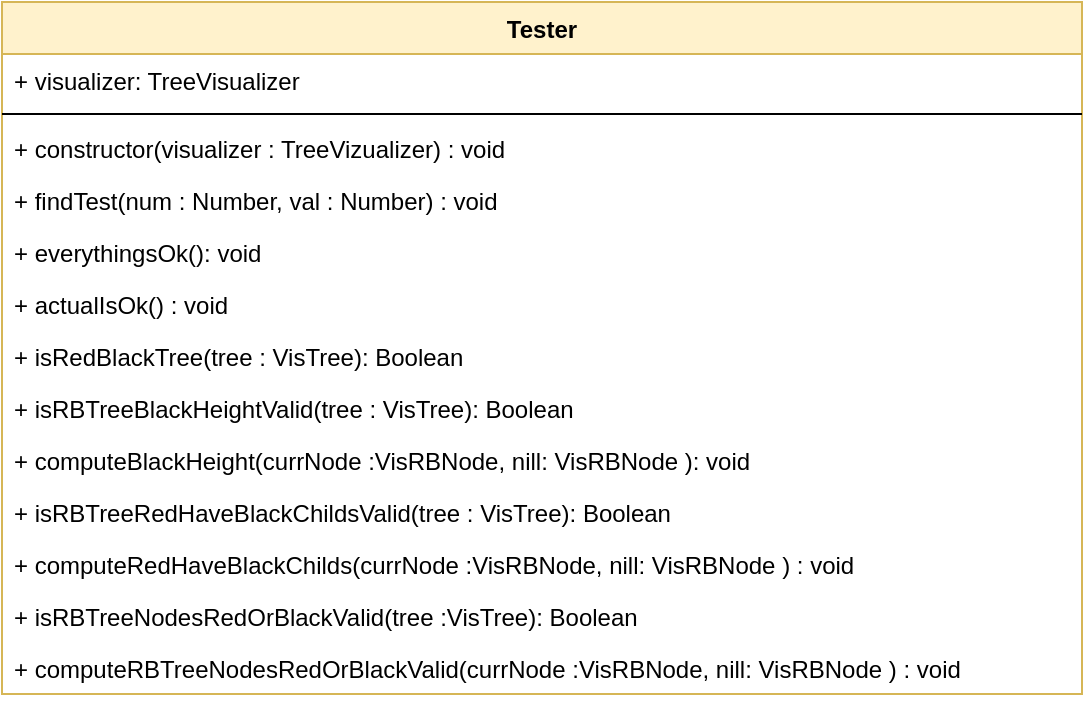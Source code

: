 <mxfile pages="3">
    <diagram id="TlxXYfvA5LSzLvcVHReD" name="Tester">
        <mxGraphModel dx="1184" dy="899" grid="1" gridSize="10" guides="1" tooltips="1" connect="1" arrows="1" fold="1" page="1" pageScale="1" pageWidth="827" pageHeight="1169" math="0" shadow="0">
            <root>
                <mxCell id="5udZK6QF8xg2TBs5vPoF-0"/>
                <mxCell id="5udZK6QF8xg2TBs5vPoF-1" parent="5udZK6QF8xg2TBs5vPoF-0"/>
                <mxCell id="RHRt-NNvxkAnGeevB0rF-0" value="Tester" style="swimlane;fontStyle=1;align=center;verticalAlign=top;childLayout=stackLayout;horizontal=1;startSize=26;horizontalStack=0;resizeParent=1;resizeParentMax=0;resizeLast=0;collapsible=1;marginBottom=0;fillColor=#fff2cc;strokeColor=#d6b656;" vertex="1" parent="5udZK6QF8xg2TBs5vPoF-1">
                    <mxGeometry x="160" y="200" width="540" height="346" as="geometry"/>
                </mxCell>
                <mxCell id="RHRt-NNvxkAnGeevB0rF-1" value="+ visualizer: TreeVisualizer" style="text;strokeColor=none;fillColor=none;align=left;verticalAlign=top;spacingLeft=4;spacingRight=4;overflow=hidden;rotatable=0;points=[[0,0.5],[1,0.5]];portConstraint=eastwest;" vertex="1" parent="RHRt-NNvxkAnGeevB0rF-0">
                    <mxGeometry y="26" width="540" height="26" as="geometry"/>
                </mxCell>
                <mxCell id="RHRt-NNvxkAnGeevB0rF-2" value="" style="line;strokeWidth=1;fillColor=none;align=left;verticalAlign=middle;spacingTop=-1;spacingLeft=3;spacingRight=3;rotatable=0;labelPosition=right;points=[];portConstraint=eastwest;" vertex="1" parent="RHRt-NNvxkAnGeevB0rF-0">
                    <mxGeometry y="52" width="540" height="8" as="geometry"/>
                </mxCell>
                <mxCell id="RHRt-NNvxkAnGeevB0rF-3" value="+ constructor(visualizer : TreeVizualizer) : void&#10;" style="text;strokeColor=none;fillColor=none;align=left;verticalAlign=top;spacingLeft=4;spacingRight=4;overflow=hidden;rotatable=0;points=[[0,0.5],[1,0.5]];portConstraint=eastwest;" vertex="1" parent="RHRt-NNvxkAnGeevB0rF-0">
                    <mxGeometry y="60" width="540" height="26" as="geometry"/>
                </mxCell>
                <mxCell id="RHRt-NNvxkAnGeevB0rF-4" value="+ findTest(num : Number, val : Number) : void&#10;" style="text;strokeColor=none;fillColor=none;align=left;verticalAlign=top;spacingLeft=4;spacingRight=4;overflow=hidden;rotatable=0;points=[[0,0.5],[1,0.5]];portConstraint=eastwest;" vertex="1" parent="RHRt-NNvxkAnGeevB0rF-0">
                    <mxGeometry y="86" width="540" height="26" as="geometry"/>
                </mxCell>
                <mxCell id="RHRt-NNvxkAnGeevB0rF-11" value="+ everythingsOk(): void&#10;" style="text;strokeColor=none;fillColor=none;align=left;verticalAlign=top;spacingLeft=4;spacingRight=4;overflow=hidden;rotatable=0;points=[[0,0.5],[1,0.5]];portConstraint=eastwest;" vertex="1" parent="RHRt-NNvxkAnGeevB0rF-0">
                    <mxGeometry y="112" width="540" height="26" as="geometry"/>
                </mxCell>
                <mxCell id="RHRt-NNvxkAnGeevB0rF-12" value="+ actualIsOk() : void&#10;&#10;" style="text;strokeColor=none;fillColor=none;align=left;verticalAlign=top;spacingLeft=4;spacingRight=4;overflow=hidden;rotatable=0;points=[[0,0.5],[1,0.5]];portConstraint=eastwest;" vertex="1" parent="RHRt-NNvxkAnGeevB0rF-0">
                    <mxGeometry y="138" width="540" height="26" as="geometry"/>
                </mxCell>
                <mxCell id="RHRt-NNvxkAnGeevB0rF-13" value="+ isRedBlackTree(tree : VisTree): Boolean&#10;" style="text;strokeColor=none;fillColor=none;align=left;verticalAlign=top;spacingLeft=4;spacingRight=4;overflow=hidden;rotatable=0;points=[[0,0.5],[1,0.5]];portConstraint=eastwest;" vertex="1" parent="RHRt-NNvxkAnGeevB0rF-0">
                    <mxGeometry y="164" width="540" height="26" as="geometry"/>
                </mxCell>
                <mxCell id="RHRt-NNvxkAnGeevB0rF-16" value="+ isRBTreeBlackHeightValid(tree : VisTree): Boolean&#10;" style="text;strokeColor=none;fillColor=none;align=left;verticalAlign=top;spacingLeft=4;spacingRight=4;overflow=hidden;rotatable=0;points=[[0,0.5],[1,0.5]];portConstraint=eastwest;" vertex="1" parent="RHRt-NNvxkAnGeevB0rF-0">
                    <mxGeometry y="190" width="540" height="26" as="geometry"/>
                </mxCell>
                <mxCell id="RHRt-NNvxkAnGeevB0rF-15" value="+ computeBlackHeight(currNode :VisRBNode, nill: VisRBNode ): void&#10;" style="text;strokeColor=none;fillColor=none;align=left;verticalAlign=top;spacingLeft=4;spacingRight=4;overflow=hidden;rotatable=0;points=[[0,0.5],[1,0.5]];portConstraint=eastwest;" vertex="1" parent="RHRt-NNvxkAnGeevB0rF-0">
                    <mxGeometry y="216" width="540" height="26" as="geometry"/>
                </mxCell>
                <mxCell id="RHRt-NNvxkAnGeevB0rF-14" value="+ isRBTreeRedHaveBlackChildsValid(tree : VisTree): Boolean&#10;" style="text;strokeColor=none;fillColor=none;align=left;verticalAlign=top;spacingLeft=4;spacingRight=4;overflow=hidden;rotatable=0;points=[[0,0.5],[1,0.5]];portConstraint=eastwest;" vertex="1" parent="RHRt-NNvxkAnGeevB0rF-0">
                    <mxGeometry y="242" width="540" height="26" as="geometry"/>
                </mxCell>
                <mxCell id="RHRt-NNvxkAnGeevB0rF-9" value="+&#9;computeRedHaveBlackChilds(currNode :VisRBNode, nill: VisRBNode ) : void&#10;" style="text;strokeColor=none;fillColor=none;align=left;verticalAlign=top;spacingLeft=4;spacingRight=4;overflow=hidden;rotatable=0;points=[[0,0.5],[1,0.5]];portConstraint=eastwest;" vertex="1" parent="RHRt-NNvxkAnGeevB0rF-0">
                    <mxGeometry y="268" width="540" height="26" as="geometry"/>
                </mxCell>
                <mxCell id="RHRt-NNvxkAnGeevB0rF-18" value="+&#9;isRBTreeNodesRedOrBlackValid(tree :VisTree): Boolean&#10;" style="text;strokeColor=none;fillColor=none;align=left;verticalAlign=top;spacingLeft=4;spacingRight=4;overflow=hidden;rotatable=0;points=[[0,0.5],[1,0.5]];portConstraint=eastwest;" vertex="1" parent="RHRt-NNvxkAnGeevB0rF-0">
                    <mxGeometry y="294" width="540" height="26" as="geometry"/>
                </mxCell>
                <mxCell id="RHRt-NNvxkAnGeevB0rF-10" value="+&#9;computeRBTreeNodesRedOrBlackValid(currNode :VisRBNode, nill: VisRBNode ) : void&#10;" style="text;strokeColor=none;fillColor=none;align=left;verticalAlign=top;spacingLeft=4;spacingRight=4;overflow=hidden;rotatable=0;points=[[0,0.5],[1,0.5]];portConstraint=eastwest;" vertex="1" parent="RHRt-NNvxkAnGeevB0rF-0">
                    <mxGeometry y="320" width="540" height="26" as="geometry"/>
                </mxCell>
            </root>
        </mxGraphModel>
    </diagram>
    <diagram id="DsQ5KAm2MF1nppkDPVw5" name="Classes">
        <mxGraphModel dx="671" dy="899" grid="1" gridSize="10" guides="1" tooltips="1" connect="1" arrows="1" fold="1" page="1" pageScale="1" pageWidth="827" pageHeight="1169" math="0" shadow="0">
            <root>
                <mxCell id="0"/>
                <mxCell id="1" parent="0"/>
                <mxCell id="2lKy3ovgWCepzrDPhpKE-49" style="edgeStyle=orthogonalEdgeStyle;rounded=0;orthogonalLoop=1;jettySize=auto;html=1;entryX=0.429;entryY=0;entryDx=0;entryDy=0;entryPerimeter=0;startArrow=none;startFill=0;" parent="1" source="2lKy3ovgWCepzrDPhpKE-1" target="2lKy3ovgWCepzrDPhpKE-34" edge="1">
                    <mxGeometry relative="1" as="geometry"/>
                </mxCell>
                <mxCell id="2lKy3ovgWCepzrDPhpKE-1" value="TreeUI" style="swimlane;fontStyle=0;childLayout=stackLayout;horizontal=1;startSize=26;horizontalStack=0;resizeParent=1;resizeParentMax=0;resizeLast=0;collapsible=1;marginBottom=0;fillColor=#d5e8d4;strokeColor=#82b366;" parent="1" vertex="1">
                    <mxGeometry x="80" y="110" width="140" height="96" as="geometry"/>
                </mxCell>
                <mxCell id="2lKy3ovgWCepzrDPhpKE-7" value="+ treeVisualizer: &#10;&#10;TreeVisualizer" style="text;strokeColor=none;fillColor=none;align=left;verticalAlign=top;spacingLeft=4;spacingRight=4;overflow=hidden;rotatable=0;points=[[0,0.5],[1,0.5]];portConstraint=eastwest;" parent="2lKy3ovgWCepzrDPhpKE-1" vertex="1">
                    <mxGeometry y="26" width="140" height="44" as="geometry"/>
                </mxCell>
                <mxCell id="2lKy3ovgWCepzrDPhpKE-3" value="others.." style="text;strokeColor=none;fillColor=none;align=left;verticalAlign=top;spacingLeft=4;spacingRight=4;overflow=hidden;rotatable=0;points=[[0,0.5],[1,0.5]];portConstraint=eastwest;" parent="2lKy3ovgWCepzrDPhpKE-1" vertex="1">
                    <mxGeometry y="70" width="140" height="26" as="geometry"/>
                </mxCell>
                <mxCell id="2lKy3ovgWCepzrDPhpKE-39" style="edgeStyle=orthogonalEdgeStyle;rounded=0;orthogonalLoop=1;jettySize=auto;html=1;" parent="1" source="2lKy3ovgWCepzrDPhpKE-10" target="2lKy3ovgWCepzrDPhpKE-7" edge="1">
                    <mxGeometry relative="1" as="geometry"/>
                </mxCell>
                <mxCell id="2lKy3ovgWCepzrDPhpKE-10" value="TreeVisualizer" style="swimlane;fontStyle=0;childLayout=stackLayout;horizontal=1;startSize=26;horizontalStack=0;resizeParent=1;resizeParentMax=0;resizeLast=0;collapsible=1;marginBottom=0;fillColor=#dae8fc;strokeColor=#6c8ebf;" parent="1" vertex="1">
                    <mxGeometry x="260" y="110" width="140" height="104" as="geometry"/>
                </mxCell>
                <mxCell id="2lKy3ovgWCepzrDPhpKE-11" value="+ tree: VisRBTree" style="text;strokeColor=none;fillColor=none;align=left;verticalAlign=top;spacingLeft=4;spacingRight=4;overflow=hidden;rotatable=0;points=[[0,0.5],[1,0.5]];portConstraint=eastwest;" parent="2lKy3ovgWCepzrDPhpKE-10" vertex="1">
                    <mxGeometry y="26" width="140" height="26" as="geometry"/>
                </mxCell>
                <mxCell id="2lKy3ovgWCepzrDPhpKE-59" value="+ vistree: VisRBTree" style="text;strokeColor=none;fillColor=none;align=left;verticalAlign=top;spacingLeft=4;spacingRight=4;overflow=hidden;rotatable=0;points=[[0,0.5],[1,0.5]];portConstraint=eastwest;" parent="2lKy3ovgWCepzrDPhpKE-10" vertex="1">
                    <mxGeometry y="52" width="140" height="26" as="geometry"/>
                </mxCell>
                <mxCell id="2lKy3ovgWCepzrDPhpKE-12" value="others.." style="text;strokeColor=none;fillColor=none;align=left;verticalAlign=top;spacingLeft=4;spacingRight=4;overflow=hidden;rotatable=0;points=[[0,0.5],[1,0.5]];portConstraint=eastwest;" parent="2lKy3ovgWCepzrDPhpKE-10" vertex="1">
                    <mxGeometry y="78" width="140" height="26" as="geometry"/>
                </mxCell>
                <mxCell id="2lKy3ovgWCepzrDPhpKE-40" style="edgeStyle=orthogonalEdgeStyle;rounded=0;orthogonalLoop=1;jettySize=auto;html=1;entryX=1;entryY=0.5;entryDx=0;entryDy=0;" parent="1" source="2lKy3ovgWCepzrDPhpKE-13" target="2lKy3ovgWCepzrDPhpKE-10" edge="1">
                    <mxGeometry relative="1" as="geometry"/>
                </mxCell>
                <mxCell id="2lKy3ovgWCepzrDPhpKE-13" value="VisRBTree" style="swimlane;fontStyle=0;childLayout=stackLayout;horizontal=1;startSize=26;horizontalStack=0;resizeParent=1;resizeParentMax=0;resizeLast=0;collapsible=1;marginBottom=0;fillColor=#dae8fc;strokeColor=#6c8ebf;" parent="1" vertex="1">
                    <mxGeometry x="430" y="110" width="140" height="78" as="geometry"/>
                </mxCell>
                <mxCell id="2lKy3ovgWCepzrDPhpKE-14" value="+ root: VisNode" style="text;strokeColor=none;fillColor=none;align=left;verticalAlign=top;spacingLeft=4;spacingRight=4;overflow=hidden;rotatable=0;points=[[0,0.5],[1,0.5]];portConstraint=eastwest;" parent="2lKy3ovgWCepzrDPhpKE-13" vertex="1">
                    <mxGeometry y="26" width="140" height="26" as="geometry"/>
                </mxCell>
                <mxCell id="2lKy3ovgWCepzrDPhpKE-15" value="others.." style="text;strokeColor=none;fillColor=none;align=left;verticalAlign=top;spacingLeft=4;spacingRight=4;overflow=hidden;rotatable=0;points=[[0,0.5],[1,0.5]];portConstraint=eastwest;" parent="2lKy3ovgWCepzrDPhpKE-13" vertex="1">
                    <mxGeometry y="52" width="140" height="26" as="geometry"/>
                </mxCell>
                <mxCell id="2lKy3ovgWCepzrDPhpKE-43" style="edgeStyle=orthogonalEdgeStyle;rounded=0;orthogonalLoop=1;jettySize=auto;html=1;entryX=0.75;entryY=1;entryDx=0;entryDy=0;startArrow=none;startFill=0;" parent="1" source="2lKy3ovgWCepzrDPhpKE-16" target="2lKy3ovgWCepzrDPhpKE-13" edge="1">
                    <mxGeometry relative="1" as="geometry"/>
                </mxCell>
                <mxCell id="2lKy3ovgWCepzrDPhpKE-16" value="VisNode" style="swimlane;fontStyle=0;childLayout=stackLayout;horizontal=1;startSize=26;fillColor=#e1d5e7;horizontalStack=0;resizeParent=1;resizeParentMax=0;resizeLast=0;collapsible=1;marginBottom=0;strokeColor=#9673a6;" parent="1" vertex="1">
                    <mxGeometry x="620" y="182" width="140" height="52" as="geometry"/>
                </mxCell>
                <mxCell id="2lKy3ovgWCepzrDPhpKE-18" value="others.." style="text;strokeColor=none;fillColor=none;align=left;verticalAlign=top;spacingLeft=4;spacingRight=4;overflow=hidden;rotatable=0;points=[[0,0.5],[1,0.5]];portConstraint=eastwest;" parent="2lKy3ovgWCepzrDPhpKE-16" vertex="1">
                    <mxGeometry y="26" width="140" height="26" as="geometry"/>
                </mxCell>
                <mxCell id="2lKy3ovgWCepzrDPhpKE-46" style="edgeStyle=orthogonalEdgeStyle;rounded=0;orthogonalLoop=1;jettySize=auto;html=1;entryX=0.5;entryY=0;entryDx=0;entryDy=0;startArrow=none;startFill=0;" parent="1" source="2lKy3ovgWCepzrDPhpKE-19" target="2lKy3ovgWCepzrDPhpKE-25" edge="1">
                    <mxGeometry relative="1" as="geometry"/>
                </mxCell>
                <mxCell id="2lKy3ovgWCepzrDPhpKE-19" value="RBTree" style="swimlane;fontStyle=0;childLayout=stackLayout;horizontal=1;startSize=26;fillColor=#e1d5e7;horizontalStack=0;resizeParent=1;resizeParentMax=0;resizeLast=0;collapsible=1;marginBottom=0;strokeColor=#9673a6;" parent="1" vertex="1">
                    <mxGeometry x="430" y="260" width="140" height="78" as="geometry"/>
                </mxCell>
                <mxCell id="2lKy3ovgWCepzrDPhpKE-20" value="+ root : RBNode" style="text;strokeColor=none;fillColor=none;align=left;verticalAlign=top;spacingLeft=4;spacingRight=4;overflow=hidden;rotatable=0;points=[[0,0.5],[1,0.5]];portConstraint=eastwest;" parent="2lKy3ovgWCepzrDPhpKE-19" vertex="1">
                    <mxGeometry y="26" width="140" height="26" as="geometry"/>
                </mxCell>
                <mxCell id="2lKy3ovgWCepzrDPhpKE-21" value="others.." style="text;strokeColor=none;fillColor=none;align=left;verticalAlign=top;spacingLeft=4;spacingRight=4;overflow=hidden;rotatable=0;points=[[0,0.5],[1,0.5]];portConstraint=eastwest;" parent="2lKy3ovgWCepzrDPhpKE-19" vertex="1">
                    <mxGeometry y="52" width="140" height="26" as="geometry"/>
                </mxCell>
                <mxCell id="2lKy3ovgWCepzrDPhpKE-45" style="edgeStyle=orthogonalEdgeStyle;rounded=0;orthogonalLoop=1;jettySize=auto;html=1;entryX=1;entryY=0.5;entryDx=0;entryDy=0;startArrow=none;startFill=0;" parent="1" source="2lKy3ovgWCepzrDPhpKE-22" target="2lKy3ovgWCepzrDPhpKE-21" edge="1">
                    <mxGeometry relative="1" as="geometry"/>
                </mxCell>
                <mxCell id="2lKy3ovgWCepzrDPhpKE-22" value="RBNode" style="swimlane;fontStyle=0;childLayout=stackLayout;horizontal=1;startSize=26;fillColor=#e1d5e7;horizontalStack=0;resizeParent=1;resizeParentMax=0;resizeLast=0;collapsible=1;marginBottom=0;strokeColor=#9673a6;" parent="1" vertex="1">
                    <mxGeometry x="620" y="338" width="140" height="52" as="geometry"/>
                </mxCell>
                <mxCell id="2lKy3ovgWCepzrDPhpKE-24" value="others.." style="text;strokeColor=none;fillColor=none;align=left;verticalAlign=top;spacingLeft=4;spacingRight=4;overflow=hidden;rotatable=0;points=[[0,0.5],[1,0.5]];portConstraint=eastwest;" parent="2lKy3ovgWCepzrDPhpKE-22" vertex="1">
                    <mxGeometry y="26" width="140" height="26" as="geometry"/>
                </mxCell>
                <mxCell id="2lKy3ovgWCepzrDPhpKE-25" value="DiagramTree" style="swimlane;fontStyle=0;childLayout=stackLayout;horizontal=1;startSize=26;fillColor=#dae8fc;horizontalStack=0;resizeParent=1;resizeParentMax=0;resizeLast=0;collapsible=1;marginBottom=0;strokeColor=#6c8ebf;" parent="1" vertex="1">
                    <mxGeometry x="430" y="390" width="140" height="52" as="geometry"/>
                </mxCell>
                <mxCell id="2lKy3ovgWCepzrDPhpKE-27" value="others.." style="text;strokeColor=none;fillColor=none;align=left;verticalAlign=top;spacingLeft=4;spacingRight=4;overflow=hidden;rotatable=0;points=[[0,0.5],[1,0.5]];portConstraint=eastwest;" parent="2lKy3ovgWCepzrDPhpKE-25" vertex="1">
                    <mxGeometry y="26" width="140" height="26" as="geometry"/>
                </mxCell>
                <mxCell id="2lKy3ovgWCepzrDPhpKE-42" style="edgeStyle=orthogonalEdgeStyle;rounded=0;orthogonalLoop=1;jettySize=auto;html=1;entryX=1;entryY=0.5;entryDx=0;entryDy=0;startArrow=none;startFill=0;" parent="1" source="2lKy3ovgWCepzrDPhpKE-28" target="2lKy3ovgWCepzrDPhpKE-14" edge="1">
                    <mxGeometry relative="1" as="geometry"/>
                </mxCell>
                <mxCell id="2lKy3ovgWCepzrDPhpKE-28" value="VisElement" style="swimlane;fontStyle=0;childLayout=stackLayout;horizontal=1;startSize=26;fillColor=#e1d5e7;horizontalStack=0;resizeParent=1;resizeParentMax=0;resizeLast=0;collapsible=1;marginBottom=0;strokeColor=#9673a6;" parent="1" vertex="1">
                    <mxGeometry x="620" y="110" width="140" height="52" as="geometry"/>
                </mxCell>
                <mxCell id="2lKy3ovgWCepzrDPhpKE-30" value="others.." style="text;strokeColor=none;fillColor=none;align=left;verticalAlign=top;spacingLeft=4;spacingRight=4;overflow=hidden;rotatable=0;points=[[0,0.5],[1,0.5]];portConstraint=eastwest;" parent="2lKy3ovgWCepzrDPhpKE-28" vertex="1">
                    <mxGeometry y="26" width="140" height="26" as="geometry"/>
                </mxCell>
                <mxCell id="2lKy3ovgWCepzrDPhpKE-57" style="edgeStyle=orthogonalEdgeStyle;rounded=0;orthogonalLoop=1;jettySize=auto;html=1;entryX=0.5;entryY=0;entryDx=0;entryDy=0;startArrow=none;startFill=0;" parent="1" source="2lKy3ovgWCepzrDPhpKE-31" target="2lKy3ovgWCepzrDPhpKE-38" edge="1">
                    <mxGeometry relative="1" as="geometry"/>
                </mxCell>
                <mxCell id="2lKy3ovgWCepzrDPhpKE-31" value="sketchDiagram.js" style="swimlane;fontStyle=0;childLayout=stackLayout;horizontal=1;startSize=26;fillColor=#fff2cc;horizontalStack=0;resizeParent=1;resizeParentMax=0;resizeLast=0;collapsible=1;marginBottom=0;strokeColor=#d6b656;" parent="1" vertex="1">
                    <mxGeometry x="260" y="390" width="140" height="52" as="geometry"/>
                </mxCell>
                <mxCell id="2lKy3ovgWCepzrDPhpKE-32" value="setup()" style="text;strokeColor=none;fillColor=none;align=left;verticalAlign=top;spacingLeft=4;spacingRight=4;overflow=hidden;rotatable=0;points=[[0,0.5],[1,0.5]];portConstraint=eastwest;" parent="2lKy3ovgWCepzrDPhpKE-31" vertex="1">
                    <mxGeometry y="26" width="140" height="26" as="geometry"/>
                </mxCell>
                <mxCell id="2lKy3ovgWCepzrDPhpKE-56" style="edgeStyle=orthogonalEdgeStyle;rounded=0;orthogonalLoop=1;jettySize=auto;html=1;entryX=0.5;entryY=0;entryDx=0;entryDy=0;startArrow=none;startFill=0;" parent="1" source="2lKy3ovgWCepzrDPhpKE-34" target="2lKy3ovgWCepzrDPhpKE-37" edge="1">
                    <mxGeometry relative="1" as="geometry"/>
                </mxCell>
                <mxCell id="2lKy3ovgWCepzrDPhpKE-34" value="sketch.js" style="swimlane;fontStyle=0;childLayout=stackLayout;horizontal=1;startSize=26;horizontalStack=0;resizeParent=1;resizeParentMax=0;resizeLast=0;collapsible=1;marginBottom=0;fillColor=#fff2cc;strokeColor=#d6b656;" parent="1" vertex="1">
                    <mxGeometry x="90" y="250" width="140" height="78" as="geometry"/>
                </mxCell>
                <mxCell id="2lKy3ovgWCepzrDPhpKE-35" value="setup()" style="text;strokeColor=none;fillColor=none;align=left;verticalAlign=top;spacingLeft=4;spacingRight=4;overflow=hidden;rotatable=0;points=[[0,0.5],[1,0.5]];portConstraint=eastwest;" parent="2lKy3ovgWCepzrDPhpKE-34" vertex="1">
                    <mxGeometry y="26" width="140" height="26" as="geometry"/>
                </mxCell>
                <mxCell id="2lKy3ovgWCepzrDPhpKE-36" value="draw()" style="text;strokeColor=none;fillColor=none;align=left;verticalAlign=top;spacingLeft=4;spacingRight=4;overflow=hidden;rotatable=0;points=[[0,0.5],[1,0.5]];portConstraint=eastwest;" parent="2lKy3ovgWCepzrDPhpKE-34" vertex="1">
                    <mxGeometry y="52" width="140" height="26" as="geometry"/>
                </mxCell>
                <mxCell id="2lKy3ovgWCepzrDPhpKE-37" value="index.html" style="html=1;fillColor=#f8cecc;strokeColor=#b85450;" parent="1" vertex="1">
                    <mxGeometry x="90" y="360" width="140" height="50" as="geometry"/>
                </mxCell>
                <mxCell id="2lKy3ovgWCepzrDPhpKE-38" value="diagram.html" style="html=1;fillColor=#f8cecc;strokeColor=#b85450;" parent="1" vertex="1">
                    <mxGeometry x="260" y="490" width="140" height="50" as="geometry"/>
                </mxCell>
                <mxCell id="2lKy3ovgWCepzrDPhpKE-47" style="edgeStyle=orthogonalEdgeStyle;rounded=0;orthogonalLoop=1;jettySize=auto;html=1;entryX=1;entryY=0.25;entryDx=0;entryDy=0;startArrow=none;startFill=0;" parent="1" target="2lKy3ovgWCepzrDPhpKE-31" edge="1">
                    <mxGeometry relative="1" as="geometry">
                        <mxPoint x="430" y="429" as="sourcePoint"/>
                    </mxGeometry>
                </mxCell>
                <mxCell id="2lKy3ovgWCepzrDPhpKE-55" style="edgeStyle=orthogonalEdgeStyle;rounded=0;orthogonalLoop=1;jettySize=auto;html=1;startArrow=none;startFill=0;" parent="1" source="2lKy3ovgWCepzrDPhpKE-51" edge="1">
                    <mxGeometry relative="1" as="geometry">
                        <mxPoint x="220" y="184" as="targetPoint"/>
                        <Array as="points">
                            <mxPoint x="240" y="289"/>
                            <mxPoint x="240" y="184"/>
                        </Array>
                    </mxGeometry>
                </mxCell>
                <mxCell id="2lKy3ovgWCepzrDPhpKE-51" value="Tester" style="swimlane;fontStyle=0;childLayout=stackLayout;horizontal=1;startSize=26;fillColor=#ffe6cc;horizontalStack=0;resizeParent=1;resizeParentMax=0;resizeLast=0;collapsible=1;marginBottom=0;strokeColor=#d79b00;" parent="1" vertex="1">
                    <mxGeometry x="275" y="244" width="110" height="90" as="geometry"/>
                </mxCell>
                <mxCell id="2lKy3ovgWCepzrDPhpKE-60" value="Extends" style="endArrow=block;endSize=16;endFill=0;html=1;exitX=0.5;exitY=0;exitDx=0;exitDy=0;" parent="1" source="2lKy3ovgWCepzrDPhpKE-22" target="2lKy3ovgWCepzrDPhpKE-18" edge="1">
                    <mxGeometry width="160" relative="1" as="geometry">
                        <mxPoint x="686" y="330" as="sourcePoint"/>
                        <mxPoint x="770" y="460" as="targetPoint"/>
                    </mxGeometry>
                </mxCell>
                <mxCell id="2lKy3ovgWCepzrDPhpKE-61" value="Extends" style="endArrow=block;endSize=16;endFill=0;html=1;exitX=0.5;exitY=0;exitDx=0;exitDy=0;" parent="1" source="2lKy3ovgWCepzrDPhpKE-19" edge="1">
                    <mxGeometry width="160" relative="1" as="geometry">
                        <mxPoint x="510" y="240" as="sourcePoint"/>
                        <mxPoint x="499.5" y="188" as="targetPoint"/>
                    </mxGeometry>
                </mxCell>
            </root>
        </mxGraphModel>
    </diagram>
    <diagram id="yoxmQNc31B8IjG1Vzm6w" name="TreeUI">
        <mxGraphModel dx="671" dy="899" grid="1" gridSize="10" guides="1" tooltips="1" connect="1" arrows="1" fold="1" page="1" pageScale="1" pageWidth="827" pageHeight="1169" math="0" shadow="0">
            <root>
                <mxCell id="TbfwDYRiM8tiLfm1jWs0-0"/>
                <mxCell id="TbfwDYRiM8tiLfm1jWs0-1" parent="TbfwDYRiM8tiLfm1jWs0-0"/>
                <mxCell id="bVStRmrNvj9JRqsWgGxi-0" value="TreeUI" style="swimlane;fontStyle=1;align=center;verticalAlign=top;childLayout=stackLayout;horizontal=1;startSize=26;horizontalStack=0;resizeParent=1;resizeParentMax=0;resizeLast=0;collapsible=1;marginBottom=0;" parent="TbfwDYRiM8tiLfm1jWs0-1" vertex="1">
                    <mxGeometry x="40" y="40" width="440" height="1074" as="geometry"/>
                </mxCell>
                <mxCell id="bVStRmrNvj9JRqsWgGxi-1" value="+ maxSlider: Number  " style="text;strokeColor=none;fillColor=none;align=left;verticalAlign=top;spacingLeft=4;spacingRight=4;overflow=hidden;rotatable=0;points=[[0,0.5],[1,0.5]];portConstraint=eastwest;" parent="bVStRmrNvj9JRqsWgGxi-0" vertex="1">
                    <mxGeometry y="26" width="440" height="26" as="geometry"/>
                </mxCell>
                <mxCell id="bVStRmrNvj9JRqsWgGxi-37" value="+ sliderValue: Number  " style="text;strokeColor=none;fillColor=none;align=left;verticalAlign=top;spacingLeft=4;spacingRight=4;overflow=hidden;rotatable=0;points=[[0,0.5],[1,0.5]];portConstraint=eastwest;" parent="bVStRmrNvj9JRqsWgGxi-0" vertex="1">
                    <mxGeometry y="52" width="440" height="26" as="geometry"/>
                </mxCell>
                <mxCell id="bVStRmrNvj9JRqsWgGxi-39" value="+ sizex: Number  " style="text;strokeColor=none;fillColor=none;align=left;verticalAlign=top;spacingLeft=4;spacingRight=4;overflow=hidden;rotatable=0;points=[[0,0.5],[1,0.5]];portConstraint=eastwest;" parent="bVStRmrNvj9JRqsWgGxi-0" vertex="1">
                    <mxGeometry y="78" width="440" height="26" as="geometry"/>
                </mxCell>
                <mxCell id="bVStRmrNvj9JRqsWgGxi-40" value="+ sizey: Number  " style="text;strokeColor=none;fillColor=none;align=left;verticalAlign=top;spacingLeft=4;spacingRight=4;overflow=hidden;rotatable=0;points=[[0,0.5],[1,0.5]];portConstraint=eastwest;" parent="bVStRmrNvj9JRqsWgGxi-0" vertex="1">
                    <mxGeometry y="104" width="440" height="26" as="geometry"/>
                </mxCell>
                <mxCell id="bVStRmrNvj9JRqsWgGxi-41" value="+ divVertical: Object" style="text;strokeColor=none;fillColor=none;align=left;verticalAlign=top;spacingLeft=4;spacingRight=4;overflow=hidden;rotatable=0;points=[[0,0.5],[1,0.5]];portConstraint=eastwest;" parent="bVStRmrNvj9JRqsWgGxi-0" vertex="1">
                    <mxGeometry y="130" width="440" height="26" as="geometry"/>
                </mxCell>
                <mxCell id="bVStRmrNvj9JRqsWgGxi-42" value="+ divHorizontal1: Object" style="text;strokeColor=none;fillColor=none;align=left;verticalAlign=top;spacingLeft=4;spacingRight=4;overflow=hidden;rotatable=0;points=[[0,0.5],[1,0.5]];portConstraint=eastwest;" parent="bVStRmrNvj9JRqsWgGxi-0" vertex="1">
                    <mxGeometry y="156" width="440" height="26" as="geometry"/>
                </mxCell>
                <mxCell id="bVStRmrNvj9JRqsWgGxi-45" value="+ divHorizontal2: Object" style="text;strokeColor=none;fillColor=none;align=left;verticalAlign=top;spacingLeft=4;spacingRight=4;overflow=hidden;rotatable=0;points=[[0,0.5],[1,0.5]];portConstraint=eastwest;" parent="bVStRmrNvj9JRqsWgGxi-0" vertex="1">
                    <mxGeometry y="182" width="440" height="26" as="geometry"/>
                </mxCell>
                <mxCell id="bVStRmrNvj9JRqsWgGxi-44" value="+ input: Object" style="text;strokeColor=none;fillColor=none;align=left;verticalAlign=top;spacingLeft=4;spacingRight=4;overflow=hidden;rotatable=0;points=[[0,0.5],[1,0.5]];portConstraint=eastwest;" parent="bVStRmrNvj9JRqsWgGxi-0" vertex="1">
                    <mxGeometry y="208" width="440" height="26" as="geometry"/>
                </mxCell>
                <mxCell id="bVStRmrNvj9JRqsWgGxi-43" value="+ randomInput: Object" style="text;strokeColor=none;fillColor=none;align=left;verticalAlign=top;spacingLeft=4;spacingRight=4;overflow=hidden;rotatable=0;points=[[0,0.5],[1,0.5]];portConstraint=eastwest;" parent="bVStRmrNvj9JRqsWgGxi-0" vertex="1">
                    <mxGeometry y="234" width="440" height="26" as="geometry"/>
                </mxCell>
                <mxCell id="bVStRmrNvj9JRqsWgGxi-38" value="+ buttonAdd: Object  " style="text;strokeColor=none;fillColor=none;align=left;verticalAlign=top;spacingLeft=4;spacingRight=4;overflow=hidden;rotatable=0;points=[[0,0.5],[1,0.5]];portConstraint=eastwest;" parent="bVStRmrNvj9JRqsWgGxi-0" vertex="1">
                    <mxGeometry y="260" width="440" height="26" as="geometry"/>
                </mxCell>
                <mxCell id="bVStRmrNvj9JRqsWgGxi-47" value="+ buttonDel: Object" style="text;strokeColor=none;fillColor=none;align=left;verticalAlign=top;spacingLeft=4;spacingRight=4;overflow=hidden;rotatable=0;points=[[0,0.5],[1,0.5]];portConstraint=eastwest;" parent="bVStRmrNvj9JRqsWgGxi-0" vertex="1">
                    <mxGeometry y="286" width="440" height="26" as="geometry"/>
                </mxCell>
                <mxCell id="bVStRmrNvj9JRqsWgGxi-50" value="+ buttonFind: Object" style="text;strokeColor=none;fillColor=none;align=left;verticalAlign=top;spacingLeft=4;spacingRight=4;overflow=hidden;rotatable=0;points=[[0,0.5],[1,0.5]];portConstraint=eastwest;" parent="bVStRmrNvj9JRqsWgGxi-0" vertex="1">
                    <mxGeometry y="312" width="440" height="26" as="geometry"/>
                </mxCell>
                <mxCell id="bVStRmrNvj9JRqsWgGxi-49" value="+ buttonNext: Object" style="text;strokeColor=none;fillColor=none;align=left;verticalAlign=top;spacingLeft=4;spacingRight=4;overflow=hidden;rotatable=0;points=[[0,0.5],[1,0.5]];portConstraint=eastwest;" parent="bVStRmrNvj9JRqsWgGxi-0" vertex="1">
                    <mxGeometry y="338" width="440" height="26" as="geometry"/>
                </mxCell>
                <mxCell id="bVStRmrNvj9JRqsWgGxi-51" value="+ buttonPre: Object" style="text;strokeColor=none;fillColor=none;align=left;verticalAlign=top;spacingLeft=4;spacingRight=4;overflow=hidden;rotatable=0;points=[[0,0.5],[1,0.5]];portConstraint=eastwest;" parent="bVStRmrNvj9JRqsWgGxi-0" vertex="1">
                    <mxGeometry y="364" width="440" height="26" as="geometry"/>
                </mxCell>
                <mxCell id="bVStRmrNvj9JRqsWgGxi-56" value="+ buttonInOrder: Object" style="text;strokeColor=none;fillColor=none;align=left;verticalAlign=top;spacingLeft=4;spacingRight=4;overflow=hidden;rotatable=0;points=[[0,0.5],[1,0.5]];portConstraint=eastwest;" parent="bVStRmrNvj9JRqsWgGxi-0" vertex="1">
                    <mxGeometry y="390" width="440" height="26" as="geometry"/>
                </mxCell>
                <mxCell id="bVStRmrNvj9JRqsWgGxi-60" value="+ buttonPreOrder: Object" style="text;strokeColor=none;fillColor=none;align=left;verticalAlign=top;spacingLeft=4;spacingRight=4;overflow=hidden;rotatable=0;points=[[0,0.5],[1,0.5]];portConstraint=eastwest;" parent="bVStRmrNvj9JRqsWgGxi-0" vertex="1">
                    <mxGeometry y="416" width="440" height="26" as="geometry"/>
                </mxCell>
                <mxCell id="bVStRmrNvj9JRqsWgGxi-59" value="+ buttonPostOrder: Object" style="text;strokeColor=none;fillColor=none;align=left;verticalAlign=top;spacingLeft=4;spacingRight=4;overflow=hidden;rotatable=0;points=[[0,0.5],[1,0.5]];portConstraint=eastwest;" parent="bVStRmrNvj9JRqsWgGxi-0" vertex="1">
                    <mxGeometry y="442" width="440" height="26" as="geometry"/>
                </mxCell>
                <mxCell id="bVStRmrNvj9JRqsWgGxi-58" value="+ buttonDiagrams: Object" style="text;strokeColor=none;fillColor=none;align=left;verticalAlign=top;spacingLeft=4;spacingRight=4;overflow=hidden;rotatable=0;points=[[0,0.5],[1,0.5]];portConstraint=eastwest;" parent="bVStRmrNvj9JRqsWgGxi-0" vertex="1">
                    <mxGeometry y="468" width="440" height="26" as="geometry"/>
                </mxCell>
                <mxCell id="bVStRmrNvj9JRqsWgGxi-57" value="+ help: Object" style="text;strokeColor=none;fillColor=none;align=left;verticalAlign=top;spacingLeft=4;spacingRight=4;overflow=hidden;rotatable=0;points=[[0,0.5],[1,0.5]];portConstraint=eastwest;" parent="bVStRmrNvj9JRqsWgGxi-0" vertex="1">
                    <mxGeometry y="494" width="440" height="26" as="geometry"/>
                </mxCell>
                <mxCell id="bVStRmrNvj9JRqsWgGxi-52" value="+ buttonForward: Object" style="text;strokeColor=none;fillColor=none;align=left;verticalAlign=top;spacingLeft=4;spacingRight=4;overflow=hidden;rotatable=0;points=[[0,0.5],[1,0.5]];portConstraint=eastwest;" parent="bVStRmrNvj9JRqsWgGxi-0" vertex="1">
                    <mxGeometry y="520" width="440" height="26" as="geometry"/>
                </mxCell>
                <mxCell id="bVStRmrNvj9JRqsWgGxi-53" value="+ buttonForwardSkip: Object" style="text;strokeColor=none;fillColor=none;align=left;verticalAlign=top;spacingLeft=4;spacingRight=4;overflow=hidden;rotatable=0;points=[[0,0.5],[1,0.5]];portConstraint=eastwest;" parent="bVStRmrNvj9JRqsWgGxi-0" vertex="1">
                    <mxGeometry y="546" width="440" height="26" as="geometry"/>
                </mxCell>
                <mxCell id="bVStRmrNvj9JRqsWgGxi-55" value="+ buttonBackward: Object" style="text;strokeColor=none;fillColor=none;align=left;verticalAlign=top;spacingLeft=4;spacingRight=4;overflow=hidden;rotatable=0;points=[[0,0.5],[1,0.5]];portConstraint=eastwest;" parent="bVStRmrNvj9JRqsWgGxi-0" vertex="1">
                    <mxGeometry y="572" width="440" height="26" as="geometry"/>
                </mxCell>
                <mxCell id="bVStRmrNvj9JRqsWgGxi-54" value="+ buttonBackwardSkip: Object" style="text;strokeColor=none;fillColor=none;align=left;verticalAlign=top;spacingLeft=4;spacingRight=4;overflow=hidden;rotatable=0;points=[[0,0.5],[1,0.5]];portConstraint=eastwest;" parent="bVStRmrNvj9JRqsWgGxi-0" vertex="1">
                    <mxGeometry y="598" width="440" height="26" as="geometry"/>
                </mxCell>
                <mxCell id="bVStRmrNvj9JRqsWgGxi-48" value="+ randomButton: Object" style="text;strokeColor=none;fillColor=none;align=left;verticalAlign=top;spacingLeft=4;spacingRight=4;overflow=hidden;rotatable=0;points=[[0,0.5],[1,0.5]];portConstraint=eastwest;" parent="bVStRmrNvj9JRqsWgGxi-0" vertex="1">
                    <mxGeometry y="624" width="440" height="26" as="geometry"/>
                </mxCell>
                <mxCell id="bVStRmrNvj9JRqsWgGxi-46" value="+ slider: Object" style="text;strokeColor=none;fillColor=none;align=left;verticalAlign=top;spacingLeft=4;spacingRight=4;overflow=hidden;rotatable=0;points=[[0,0.5],[1,0.5]];portConstraint=eastwest;" parent="bVStRmrNvj9JRqsWgGxi-0" vertex="1">
                    <mxGeometry y="650" width="440" height="26" as="geometry"/>
                </mxCell>
                <mxCell id="bVStRmrNvj9JRqsWgGxi-61" value="+ clearTreeButton: Object" style="text;strokeColor=none;fillColor=none;align=left;verticalAlign=top;spacingLeft=4;spacingRight=4;overflow=hidden;rotatable=0;points=[[0,0.5],[1,0.5]];portConstraint=eastwest;" parent="bVStRmrNvj9JRqsWgGxi-0" vertex="1">
                    <mxGeometry y="676" width="440" height="26" as="geometry"/>
                </mxCell>
                <mxCell id="bVStRmrNvj9JRqsWgGxi-62" value="+ buttonPause: Object  " style="text;strokeColor=none;fillColor=none;align=left;verticalAlign=top;spacingLeft=4;spacingRight=4;overflow=hidden;rotatable=0;points=[[0,0.5],[1,0.5]];portConstraint=eastwest;" parent="bVStRmrNvj9JRqsWgGxi-0" vertex="1">
                    <mxGeometry y="702" width="440" height="26" as="geometry"/>
                </mxCell>
                <mxCell id="bVStRmrNvj9JRqsWgGxi-65" value="+ textDiv: Object" style="text;strokeColor=none;fillColor=none;align=left;verticalAlign=top;spacingLeft=4;spacingRight=4;overflow=hidden;rotatable=0;points=[[0,0.5],[1,0.5]];portConstraint=eastwest;" parent="bVStRmrNvj9JRqsWgGxi-0" vertex="1">
                    <mxGeometry y="728" width="440" height="26" as="geometry"/>
                </mxCell>
                <mxCell id="bVStRmrNvj9JRqsWgGxi-66" value="+ helpDivElement: Object" style="text;strokeColor=none;fillColor=none;align=left;verticalAlign=top;spacingLeft=4;spacingRight=4;overflow=hidden;rotatable=0;points=[[0,0.5],[1,0.5]];portConstraint=eastwest;" parent="bVStRmrNvj9JRqsWgGxi-0" vertex="1">
                    <mxGeometry y="754" width="440" height="26" as="geometry"/>
                </mxCell>
                <mxCell id="bVStRmrNvj9JRqsWgGxi-63" value="+ visualizer: TreeVizualizer" style="text;strokeColor=none;fillColor=none;align=left;verticalAlign=top;spacingLeft=4;spacingRight=4;overflow=hidden;rotatable=0;points=[[0,0.5],[1,0.5]];portConstraint=eastwest;" parent="bVStRmrNvj9JRqsWgGxi-0" vertex="1">
                    <mxGeometry y="780" width="440" height="26" as="geometry"/>
                </mxCell>
                <mxCell id="bVStRmrNvj9JRqsWgGxi-64" value="+ tester: Tester" style="text;strokeColor=none;fillColor=none;align=left;verticalAlign=top;spacingLeft=4;spacingRight=4;overflow=hidden;rotatable=0;points=[[0,0.5],[1,0.5]];portConstraint=eastwest;" parent="bVStRmrNvj9JRqsWgGxi-0" vertex="1">
                    <mxGeometry y="806" width="440" height="26" as="geometry"/>
                </mxCell>
                <mxCell id="Y8NgTNFmOSrBJkoI4l23-0" value="+ canvas: Object" style="text;strokeColor=none;fillColor=none;align=left;verticalAlign=top;spacingLeft=4;spacingRight=4;overflow=hidden;rotatable=0;points=[[0,0.5],[1,0.5]];portConstraint=eastwest;" parent="bVStRmrNvj9JRqsWgGxi-0" vertex="1">
                    <mxGeometry y="832" width="440" height="26" as="geometry"/>
                </mxCell>
                <mxCell id="bVStRmrNvj9JRqsWgGxi-15" value="" style="line;strokeWidth=1;fillColor=none;align=left;verticalAlign=middle;spacingTop=-1;spacingLeft=3;spacingRight=3;rotatable=0;labelPosition=right;points=[];portConstraint=eastwest;" parent="bVStRmrNvj9JRqsWgGxi-0" vertex="1">
                    <mxGeometry y="858" width="440" height="8" as="geometry"/>
                </mxCell>
                <object label="+ constructor() : void" id="bVStRmrNvj9JRqsWgGxi-16">
                    <mxCell style="text;strokeColor=none;fillColor=none;align=left;verticalAlign=top;spacingLeft=4;spacingRight=4;overflow=hidden;rotatable=0;points=[[0,0.5],[1,0.5]];portConstraint=eastwest;" parent="bVStRmrNvj9JRqsWgGxi-0" vertex="1">
                        <mxGeometry y="866" width="440" height="26" as="geometry"/>
                    </mxCell>
                </object>
                <object label=" drawTree(): void" id="bVStRmrNvj9JRqsWgGxi-17">
                    <mxCell style="text;strokeColor=none;fillColor=none;align=left;verticalAlign=top;spacingLeft=4;spacingRight=4;overflow=hidden;rotatable=0;points=[[0,0.5],[1,0.5]];portConstraint=eastwest;" parent="bVStRmrNvj9JRqsWgGxi-0" vertex="1">
                        <mxGeometry y="892" width="440" height="26" as="geometry"/>
                    </mxCell>
                </object>
                <mxCell id="bVStRmrNvj9JRqsWgGxi-18" value="+ LockOperations(canClick: Boolean): void" style="text;strokeColor=none;fillColor=none;align=left;verticalAlign=top;spacingLeft=4;spacingRight=4;overflow=hidden;rotatable=0;points=[[0,0.5],[1,0.5]];portConstraint=eastwest;" parent="bVStRmrNvj9JRqsWgGxi-0" vertex="1">
                    <mxGeometry y="918" width="440" height="26" as="geometry"/>
                </mxCell>
                <mxCell id="bVStRmrNvj9JRqsWgGxi-19" value="+ LockSteps(canClick : Boolean)  : void" style="text;strokeColor=none;fillColor=none;align=left;verticalAlign=top;spacingLeft=4;spacingRight=4;overflow=hidden;rotatable=0;points=[[0,0.5],[1,0.5]];portConstraint=eastwest;" parent="bVStRmrNvj9JRqsWgGxi-0" vertex="1">
                    <mxGeometry y="944" width="440" height="26" as="geometry"/>
                </mxCell>
                <mxCell id="bVStRmrNvj9JRqsWgGxi-20" value="+ helpDiv() : void" style="text;strokeColor=none;fillColor=none;align=left;verticalAlign=top;spacingLeft=4;spacingRight=4;overflow=hidden;rotatable=0;points=[[0,0.5],[1,0.5]];portConstraint=eastwest;" parent="bVStRmrNvj9JRqsWgGxi-0" vertex="1">
                    <mxGeometry y="970" width="440" height="26" as="geometry"/>
                </mxCell>
                <mxCell id="bVStRmrNvj9JRqsWgGxi-21" value="+ createVisualElements() : void" style="text;strokeColor=none;fillColor=none;align=left;verticalAlign=top;spacingLeft=4;spacingRight=4;overflow=hidden;rotatable=0;points=[[0,0.5],[1,0.5]];portConstraint=eastwest;" parent="bVStRmrNvj9JRqsWgGxi-0" vertex="1">
                    <mxGeometry y="996" width="440" height="26" as="geometry"/>
                </mxCell>
                <mxCell id="bVStRmrNvj9JRqsWgGxi-22" value="+ bindButtons() : void" style="text;strokeColor=none;fillColor=none;align=left;verticalAlign=top;spacingLeft=4;spacingRight=4;overflow=hidden;rotatable=0;points=[[0,0.5],[1,0.5]];portConstraint=eastwest;" parent="bVStRmrNvj9JRqsWgGxi-0" vertex="1">
                    <mxGeometry y="1022" width="440" height="26" as="geometry"/>
                </mxCell>
                <mxCell id="bVStRmrNvj9JRqsWgGxi-23" value="+ Resized()  : void" style="text;strokeColor=none;fillColor=none;align=left;verticalAlign=top;spacingLeft=4;spacingRight=4;overflow=hidden;rotatable=0;points=[[0,0.5],[1,0.5]];portConstraint=eastwest;" parent="bVStRmrNvj9JRqsWgGxi-0" vertex="1">
                    <mxGeometry y="1048" width="440" height="26" as="geometry"/>
                </mxCell>
            </root>
        </mxGraphModel>
    </diagram>
    <diagram id="ShmitV_EuOLj6iGUXZiX" name="Vizualizer">
        <mxGraphModel dx="671" dy="899" grid="1" gridSize="10" guides="1" tooltips="1" connect="1" arrows="1" fold="1" page="1" pageScale="1" pageWidth="827" pageHeight="1169" math="0" shadow="0">
            <root>
                <mxCell id="4OBEcgTloURZJHwBTPcq-0"/>
                <mxCell id="4OBEcgTloURZJHwBTPcq-1" parent="4OBEcgTloURZJHwBTPcq-0"/>
                <mxCell id="BbaAJhBhvlYrz798fCvF-0" value="TreeVizualizer" style="swimlane;fontStyle=1;align=center;verticalAlign=top;childLayout=stackLayout;horizontal=1;startSize=26;horizontalStack=0;resizeParent=1;resizeParentMax=0;resizeLast=0;collapsible=1;marginBottom=0;" parent="4OBEcgTloURZJHwBTPcq-1" vertex="1">
                    <mxGeometry x="40" y="40" width="440" height="970" as="geometry"/>
                </mxCell>
                <mxCell id="BbaAJhBhvlYrz798fCvF-1" value="+ speed : Number  " style="text;strokeColor=none;fillColor=none;align=left;verticalAlign=top;spacingLeft=4;spacingRight=4;overflow=hidden;rotatable=0;points=[[0,0.5],[1,0.5]];portConstraint=eastwest;" parent="BbaAJhBhvlYrz798fCvF-0" vertex="1">
                    <mxGeometry y="26" width="440" height="26" as="geometry"/>
                </mxCell>
                <mxCell id="rjjEIDAnUinndIqziZ-H-2" value="+ anim: Bololean" style="text;strokeColor=none;fillColor=none;align=left;verticalAlign=top;spacingLeft=4;spacingRight=4;overflow=hidden;rotatable=0;points=[[0,0.5],[1,0.5]];portConstraint=eastwest;" parent="BbaAJhBhvlYrz798fCvF-0" vertex="1">
                    <mxGeometry y="52" width="440" height="26" as="geometry"/>
                </mxCell>
                <mxCell id="rjjEIDAnUinndIqziZ-H-3" value="+ visSteps: Object[ ]" style="text;strokeColor=none;fillColor=none;align=left;verticalAlign=top;spacingLeft=4;spacingRight=4;overflow=hidden;rotatable=0;points=[[0,0.5],[1,0.5]];portConstraint=eastwest;" parent="BbaAJhBhvlYrz798fCvF-0" vertex="1">
                    <mxGeometry y="78" width="440" height="26" as="geometry"/>
                </mxCell>
                <mxCell id="rjjEIDAnUinndIqziZ-H-4" value="+ visStepsSize: Number  " style="text;strokeColor=none;fillColor=none;align=left;verticalAlign=top;spacingLeft=4;spacingRight=4;overflow=hidden;rotatable=0;points=[[0,0.5],[1,0.5]];portConstraint=eastwest;" parent="BbaAJhBhvlYrz798fCvF-0" vertex="1">
                    <mxGeometry y="104" width="440" height="26" as="geometry"/>
                </mxCell>
                <mxCell id="rjjEIDAnUinndIqziZ-H-7" value="+ actualStep: Number  " style="text;strokeColor=none;fillColor=none;align=left;verticalAlign=top;spacingLeft=4;spacingRight=4;overflow=hidden;rotatable=0;points=[[0,0.5],[1,0.5]];portConstraint=eastwest;" parent="BbaAJhBhvlYrz798fCvF-0" vertex="1">
                    <mxGeometry y="130" width="440" height="26" as="geometry"/>
                </mxCell>
                <mxCell id="rjjEIDAnUinndIqziZ-H-9" value="+ actualStepElement: Number  " style="text;strokeColor=none;fillColor=none;align=left;verticalAlign=top;spacingLeft=4;spacingRight=4;overflow=hidden;rotatable=0;points=[[0,0.5],[1,0.5]];portConstraint=eastwest;" parent="BbaAJhBhvlYrz798fCvF-0" vertex="1">
                    <mxGeometry y="156" width="440" height="26" as="geometry"/>
                </mxCell>
                <mxCell id="rjjEIDAnUinndIqziZ-H-13" value="+ userStop: Boolean" style="text;strokeColor=none;fillColor=none;align=left;verticalAlign=top;spacingLeft=4;spacingRight=4;overflow=hidden;rotatable=0;points=[[0,0.5],[1,0.5]];portConstraint=eastwest;" parent="BbaAJhBhvlYrz798fCvF-0" vertex="1">
                    <mxGeometry y="182" width="440" height="26" as="geometry"/>
                </mxCell>
                <mxCell id="rjjEIDAnUinndIqziZ-H-10" value="+ visNode1: visNode" style="text;strokeColor=none;fillColor=none;align=left;verticalAlign=top;spacingLeft=4;spacingRight=4;overflow=hidden;rotatable=0;points=[[0,0.5],[1,0.5]];portConstraint=eastwest;" parent="BbaAJhBhvlYrz798fCvF-0" vertex="1">
                    <mxGeometry y="208" width="440" height="26" as="geometry"/>
                </mxCell>
                <mxCell id="rjjEIDAnUinndIqziZ-H-8" value="+ visNode2: VisNode" style="text;strokeColor=none;fillColor=none;align=left;verticalAlign=top;spacingLeft=4;spacingRight=4;overflow=hidden;rotatable=0;points=[[0,0.5],[1,0.5]];portConstraint=eastwest;" parent="BbaAJhBhvlYrz798fCvF-0" vertex="1">
                    <mxGeometry y="234" width="440" height="26" as="geometry"/>
                </mxCell>
                <mxCell id="rjjEIDAnUinndIqziZ-H-6" value="+ tree: VisRBTree" style="text;strokeColor=none;fillColor=none;align=left;verticalAlign=top;spacingLeft=4;spacingRight=4;overflow=hidden;rotatable=0;points=[[0,0.5],[1,0.5]];portConstraint=eastwest;" parent="BbaAJhBhvlYrz798fCvF-0" vertex="1">
                    <mxGeometry y="260" width="440" height="26" as="geometry"/>
                </mxCell>
                <mxCell id="rjjEIDAnUinndIqziZ-H-5" value="+ vistree: VisRBTree" style="text;strokeColor=none;fillColor=none;align=left;verticalAlign=top;spacingLeft=4;spacingRight=4;overflow=hidden;rotatable=0;points=[[0,0.5],[1,0.5]];portConstraint=eastwest;" parent="BbaAJhBhvlYrz798fCvF-0" vertex="1">
                    <mxGeometry y="286" width="440" height="26" as="geometry"/>
                </mxCell>
                <mxCell id="rjjEIDAnUinndIqziZ-H-1" value="+ counter: Number  " style="text;strokeColor=none;fillColor=none;align=left;verticalAlign=top;spacingLeft=4;spacingRight=4;overflow=hidden;rotatable=0;points=[[0,0.5],[1,0.5]];portConstraint=eastwest;" parent="BbaAJhBhvlYrz798fCvF-0" vertex="1">
                    <mxGeometry y="312" width="440" height="26" as="geometry"/>
                </mxCell>
                <mxCell id="rjjEIDAnUinndIqziZ-H-16" value="+ nextStep: Number  " style="text;strokeColor=none;fillColor=none;align=left;verticalAlign=top;spacingLeft=4;spacingRight=4;overflow=hidden;rotatable=0;points=[[0,0.5],[1,0.5]];portConstraint=eastwest;" parent="BbaAJhBhvlYrz798fCvF-0" vertex="1">
                    <mxGeometry y="338" width="440" height="26" as="geometry"/>
                </mxCell>
                <mxCell id="rjjEIDAnUinndIqziZ-H-18" value="+ moved: Boolean" style="text;strokeColor=none;fillColor=none;align=left;verticalAlign=top;spacingLeft=4;spacingRight=4;overflow=hidden;rotatable=0;points=[[0,0.5],[1,0.5]];portConstraint=eastwest;" parent="BbaAJhBhvlYrz798fCvF-0" vertex="1">
                    <mxGeometry y="364" width="440" height="26" as="geometry"/>
                </mxCell>
                <mxCell id="BbaAJhBhvlYrz798fCvF-7" value="" style="line;strokeWidth=1;fillColor=none;align=left;verticalAlign=middle;spacingTop=-1;spacingLeft=3;spacingRight=3;rotatable=0;labelPosition=right;points=[];portConstraint=eastwest;" parent="BbaAJhBhvlYrz798fCvF-0" vertex="1">
                    <mxGeometry y="390" width="440" height="8" as="geometry"/>
                </mxCell>
                <object label="+ constructor() : void" id="rjjEIDAnUinndIqziZ-H-38">
                    <mxCell style="text;strokeColor=none;fillColor=none;align=left;verticalAlign=top;spacingLeft=4;spacingRight=4;overflow=hidden;rotatable=0;points=[[0,0.5],[1,0.5]];portConstraint=eastwest;" parent="BbaAJhBhvlYrz798fCvF-0" vertex="1">
                        <mxGeometry y="398" width="440" height="26" as="geometry"/>
                    </mxCell>
                </object>
                <object label="+ operationInTree(val : Number, operation : String) : void" id="BbaAJhBhvlYrz798fCvF-19">
                    <mxCell style="text;strokeColor=none;fillColor=none;align=left;verticalAlign=top;spacingLeft=4;spacingRight=4;overflow=hidden;rotatable=0;points=[[0,0.5],[1,0.5]];portConstraint=eastwest;" parent="BbaAJhBhvlYrz798fCvF-0" vertex="1">
                        <mxGeometry y="424" width="440" height="26" as="geometry"/>
                    </mxCell>
                </object>
                <mxCell id="rjjEIDAnUinndIqziZ-H-20" value="+ addSteps(data : Object) : void" style="text;strokeColor=none;fillColor=none;align=left;verticalAlign=top;spacingLeft=4;spacingRight=4;overflow=hidden;rotatable=0;points=[[0,0.5],[1,0.5]];portConstraint=eastwest;" parent="BbaAJhBhvlYrz798fCvF-0" vertex="1">
                    <mxGeometry y="450" width="440" height="26" as="geometry"/>
                </mxCell>
                <mxCell id="rjjEIDAnUinndIqziZ-H-21" value="+ stepForward()  : void" style="text;strokeColor=none;fillColor=none;align=left;verticalAlign=top;spacingLeft=4;spacingRight=4;overflow=hidden;rotatable=0;points=[[0,0.5],[1,0.5]];portConstraint=eastwest;" parent="BbaAJhBhvlYrz798fCvF-0" vertex="1">
                    <mxGeometry y="476" width="440" height="26" as="geometry"/>
                </mxCell>
                <mxCell id="rjjEIDAnUinndIqziZ-H-22" value="+ stepForwardSkip() : void" style="text;strokeColor=none;fillColor=none;align=left;verticalAlign=top;spacingLeft=4;spacingRight=4;overflow=hidden;rotatable=0;points=[[0,0.5],[1,0.5]];portConstraint=eastwest;" parent="BbaAJhBhvlYrz798fCvF-0" vertex="1">
                    <mxGeometry y="502" width="440" height="26" as="geometry"/>
                </mxCell>
                <mxCell id="rjjEIDAnUinndIqziZ-H-23" value="+ stepBackward() : void" style="text;strokeColor=none;fillColor=none;align=left;verticalAlign=top;spacingLeft=4;spacingRight=4;overflow=hidden;rotatable=0;points=[[0,0.5],[1,0.5]];portConstraint=eastwest;" parent="BbaAJhBhvlYrz798fCvF-0" vertex="1">
                    <mxGeometry y="528" width="440" height="26" as="geometry"/>
                </mxCell>
                <mxCell id="rjjEIDAnUinndIqziZ-H-24" value="+ stepBackwardSkip() : void" style="text;strokeColor=none;fillColor=none;align=left;verticalAlign=top;spacingLeft=4;spacingRight=4;overflow=hidden;rotatable=0;points=[[0,0.5],[1,0.5]];portConstraint=eastwest;" parent="BbaAJhBhvlYrz798fCvF-0" vertex="1">
                    <mxGeometry y="554" width="440" height="26" as="geometry"/>
                </mxCell>
                <mxCell id="rjjEIDAnUinndIqziZ-H-25" value="+ drawTree()  : void" style="text;strokeColor=none;fillColor=none;align=left;verticalAlign=top;spacingLeft=4;spacingRight=4;overflow=hidden;rotatable=0;points=[[0,0.5],[1,0.5]];portConstraint=eastwest;" parent="BbaAJhBhvlYrz798fCvF-0" vertex="1">
                    <mxGeometry y="580" width="440" height="26" as="geometry"/>
                </mxCell>
                <mxCell id="rjjEIDAnUinndIqziZ-H-26" value="+ drawText(info : String)  : void" style="text;strokeColor=none;fillColor=none;align=left;verticalAlign=top;spacingLeft=4;spacingRight=4;overflow=hidden;rotatable=0;points=[[0,0.5],[1,0.5]];portConstraint=eastwest;" parent="BbaAJhBhvlYrz798fCvF-0" vertex="1">
                    <mxGeometry y="606" width="440" height="26" as="geometry"/>
                </mxCell>
                <mxCell id="rjjEIDAnUinndIqziZ-H-27" value="+ moveNodeVertically(n : VisNode) : void" style="text;strokeColor=none;fillColor=none;align=left;verticalAlign=top;spacingLeft=4;spacingRight=4;overflow=hidden;rotatable=0;points=[[0,0.5],[1,0.5]];portConstraint=eastwest;" parent="BbaAJhBhvlYrz798fCvF-0" vertex="1">
                    <mxGeometry y="632" width="440" height="26" as="geometry"/>
                </mxCell>
                <mxCell id="rjjEIDAnUinndIqziZ-H-29" value="+ circleChange(n : VisNode, min : Number, max : Number) : void" style="text;strokeColor=none;fillColor=none;align=left;verticalAlign=top;spacingLeft=4;spacingRight=4;overflow=hidden;rotatable=0;points=[[0,0.5],[1,0.5]];portConstraint=eastwest;" parent="BbaAJhBhvlYrz798fCvF-0" vertex="1">
                    <mxGeometry y="658" width="440" height="26" as="geometry"/>
                </mxCell>
                <mxCell id="rjjEIDAnUinndIqziZ-H-28" value="+ drawNode(n : VisNode, xchange : Number, ychange : Number) : void" style="text;strokeColor=none;fillColor=none;align=left;verticalAlign=top;spacingLeft=4;spacingRight=4;overflow=hidden;rotatable=0;points=[[0,0.5],[1,0.5]];portConstraint=eastwest;" parent="BbaAJhBhvlYrz798fCvF-0" vertex="1">
                    <mxGeometry y="684" width="440" height="26" as="geometry"/>
                </mxCell>
                <mxCell id="rjjEIDAnUinndIqziZ-H-19" value="+ postOrderTreeDraw(n : VisNode, nil : visNode) : void" style="text;strokeColor=none;fillColor=none;align=left;verticalAlign=top;spacingLeft=4;spacingRight=4;overflow=hidden;rotatable=0;points=[[0,0.5],[1,0.5]];portConstraint=eastwest;" parent="BbaAJhBhvlYrz798fCvF-0" vertex="1">
                    <mxGeometry y="710" width="440" height="26" as="geometry"/>
                </mxCell>
                <mxCell id="rjjEIDAnUinndIqziZ-H-30" value="+ preOrderMove(n : VisNode, nil : VisNode) : void" style="text;strokeColor=none;fillColor=none;align=left;verticalAlign=top;spacingLeft=4;spacingRight=4;overflow=hidden;rotatable=0;points=[[0,0.5],[1,0.5]];portConstraint=eastwest;" parent="BbaAJhBhvlYrz798fCvF-0" vertex="1">
                    <mxGeometry y="736" width="440" height="26" as="geometry"/>
                </mxCell>
                <mxCell id="rjjEIDAnUinndIqziZ-H-31" value="+ moveNode(n : VisNode) : void" style="text;strokeColor=none;fillColor=none;align=left;verticalAlign=top;spacingLeft=4;spacingRight=4;overflow=hidden;rotatable=0;points=[[0,0.5],[1,0.5]];portConstraint=eastwest;" parent="BbaAJhBhvlYrz798fCvF-0" vertex="1">
                    <mxGeometry y="762" width="440" height="26" as="geometry"/>
                </mxCell>
                <mxCell id="rjjEIDAnUinndIqziZ-H-33" value="+ changeTree() : void" style="text;strokeColor=none;fillColor=none;align=left;verticalAlign=top;spacingLeft=4;spacingRight=4;overflow=hidden;rotatable=0;points=[[0,0.5],[1,0.5]];portConstraint=eastwest;" parent="BbaAJhBhvlYrz798fCvF-0" vertex="1">
                    <mxGeometry y="788" width="440" height="26" as="geometry"/>
                </mxCell>
                <mxCell id="rjjEIDAnUinndIqziZ-H-34" value="+ clear() : void" style="text;strokeColor=none;fillColor=none;align=left;verticalAlign=top;spacingLeft=4;spacingRight=4;overflow=hidden;rotatable=0;points=[[0,0.5],[1,0.5]];portConstraint=eastwest;" parent="BbaAJhBhvlYrz798fCvF-0" vertex="1">
                    <mxGeometry y="814" width="440" height="26" as="geometry"/>
                </mxCell>
                <mxCell id="rjjEIDAnUinndIqziZ-H-35" value="+ canAddAndDel() : Boolean" style="text;strokeColor=none;fillColor=none;align=left;verticalAlign=top;spacingLeft=4;spacingRight=4;overflow=hidden;rotatable=0;points=[[0,0.5],[1,0.5]];portConstraint=eastwest;" parent="BbaAJhBhvlYrz798fCvF-0" vertex="1">
                    <mxGeometry y="840" width="440" height="26" as="geometry"/>
                </mxCell>
                <mxCell id="rjjEIDAnUinndIqziZ-H-37" value="+ canStep() : Boolean" style="text;strokeColor=none;fillColor=none;align=left;verticalAlign=top;spacingLeft=4;spacingRight=4;overflow=hidden;rotatable=0;points=[[0,0.5],[1,0.5]];portConstraint=eastwest;" parent="BbaAJhBhvlYrz798fCvF-0" vertex="1">
                    <mxGeometry y="866" width="440" height="26" as="geometry"/>
                </mxCell>
                <mxCell id="rjjEIDAnUinndIqziZ-H-36" value="+ counterNextStep() : void" style="text;strokeColor=none;fillColor=none;align=left;verticalAlign=top;spacingLeft=4;spacingRight=4;overflow=hidden;rotatable=0;points=[[0,0.5],[1,0.5]];portConstraint=eastwest;" parent="BbaAJhBhvlYrz798fCvF-0" vertex="1">
                    <mxGeometry y="892" width="440" height="26" as="geometry"/>
                </mxCell>
                <mxCell id="rjjEIDAnUinndIqziZ-H-32" value="+ stopOrStartInterval() : void" style="text;strokeColor=none;fillColor=none;align=left;verticalAlign=top;spacingLeft=4;spacingRight=4;overflow=hidden;rotatable=0;points=[[0,0.5],[1,0.5]];portConstraint=eastwest;" parent="BbaAJhBhvlYrz798fCvF-0" vertex="1">
                    <mxGeometry y="918" width="440" height="26" as="geometry"/>
                </mxCell>
                <mxCell id="8Jm90BX692cwWRKP-9HL-0" value="+  randomTree(num: Number)  : void" style="text;strokeColor=none;fillColor=none;align=left;verticalAlign=top;spacingLeft=4;spacingRight=4;overflow=hidden;rotatable=0;points=[[0,0.5],[1,0.5]];portConstraint=eastwest;" parent="BbaAJhBhvlYrz798fCvF-0" vertex="1">
                    <mxGeometry y="944" width="440" height="26" as="geometry"/>
                </mxCell>
            </root>
        </mxGraphModel>
    </diagram>
    <diagram id="RQem6wbTuNHQGjR6d0QN" name="VisRBTree">
        <mxGraphModel dx="671" dy="899" grid="1" gridSize="10" guides="1" tooltips="1" connect="1" arrows="1" fold="1" page="1" pageScale="1" pageWidth="827" pageHeight="1169" math="0" shadow="0">
            <root>
                <mxCell id="ljgBYC0kqdev19U9e-CM-0"/>
                <mxCell id="ljgBYC0kqdev19U9e-CM-1" parent="ljgBYC0kqdev19U9e-CM-0"/>
                <mxCell id="nuGvJz7ABt6fBwcT6Q0T-0" value="VisRBTree" style="swimlane;fontStyle=1;align=center;verticalAlign=top;childLayout=stackLayout;horizontal=1;startSize=26;horizontalStack=0;resizeParent=1;resizeParentMax=0;resizeLast=0;collapsible=1;marginBottom=0;fillColor=#dae8fc;strokeColor=#6c8ebf;" parent="ljgBYC0kqdev19U9e-CM-1" vertex="1">
                    <mxGeometry x="20" y="30" width="440" height="736" as="geometry"/>
                </mxCell>
                <mxCell id="nuGvJz7ABt6fBwcT6Q0T-1" value="+ root: VisNode" style="text;strokeColor=none;fillColor=none;align=left;verticalAlign=top;spacingLeft=4;spacingRight=4;overflow=hidden;rotatable=0;points=[[0,0.5],[1,0.5]];portConstraint=eastwest;" parent="nuGvJz7ABt6fBwcT6Q0T-0" vertex="1">
                    <mxGeometry y="26" width="440" height="26" as="geometry"/>
                </mxCell>
                <mxCell id="nuGvJz7ABt6fBwcT6Q0T-2" value="+ nil: VisNode" style="text;strokeColor=none;fillColor=none;align=left;verticalAlign=top;spacingLeft=4;spacingRight=4;overflow=hidden;rotatable=0;points=[[0,0.5],[1,0.5]];portConstraint=eastwest;" parent="nuGvJz7ABt6fBwcT6Q0T-0" vertex="1">
                    <mxGeometry y="52" width="440" height="26" as="geometry"/>
                </mxCell>
                <mxCell id="nuGvJz7ABt6fBwcT6Q0T-14" value="+ verticalchange: Number" style="text;strokeColor=none;fillColor=none;align=left;verticalAlign=top;spacingLeft=4;spacingRight=4;overflow=hidden;rotatable=0;points=[[0,0.5],[1,0.5]];portConstraint=eastwest;" parent="nuGvJz7ABt6fBwcT6Q0T-0" vertex="1">
                    <mxGeometry y="78" width="440" height="26" as="geometry"/>
                </mxCell>
                <mxCell id="nuGvJz7ABt6fBwcT6Q0T-17" value="+ horizontalchange: Number" style="text;strokeColor=none;fillColor=none;align=left;verticalAlign=top;spacingLeft=4;spacingRight=4;overflow=hidden;rotatable=0;points=[[0,0.5],[1,0.5]];portConstraint=eastwest;" parent="nuGvJz7ABt6fBwcT6Q0T-0" vertex="1">
                    <mxGeometry y="104" width="440" height="26" as="geometry"/>
                </mxCell>
                <mxCell id="nuGvJz7ABt6fBwcT6Q0T-15" value="+ Steps: Object[]" style="text;strokeColor=none;fillColor=none;align=left;verticalAlign=top;spacingLeft=4;spacingRight=4;overflow=hidden;rotatable=0;points=[[0,0.5],[1,0.5]];portConstraint=eastwest;" parent="nuGvJz7ABt6fBwcT6Q0T-0" vertex="1">
                    <mxGeometry y="130" width="440" height="26" as="geometry"/>
                </mxCell>
                <mxCell id="nuGvJz7ABt6fBwcT6Q0T-16" value="+ str: String" style="text;strokeColor=none;fillColor=none;align=left;verticalAlign=top;spacingLeft=4;spacingRight=4;overflow=hidden;rotatable=0;points=[[0,0.5],[1,0.5]];portConstraint=eastwest;" parent="nuGvJz7ABt6fBwcT6Q0T-0" vertex="1">
                    <mxGeometry y="156" width="440" height="26" as="geometry"/>
                </mxCell>
                <mxCell id="nuGvJz7ABt6fBwcT6Q0T-3" value="" style="line;strokeWidth=1;fillColor=none;align=left;verticalAlign=middle;spacingTop=-1;spacingLeft=3;spacingRight=3;rotatable=0;labelPosition=right;points=[];portConstraint=eastwest;" parent="nuGvJz7ABt6fBwcT6Q0T-0" vertex="1">
                    <mxGeometry y="182" width="440" height="8" as="geometry"/>
                </mxCell>
                <mxCell id="nuGvJz7ABt6fBwcT6Q0T-4" value="+ constructor() : void&#10;" style="text;strokeColor=none;fillColor=none;align=left;verticalAlign=top;spacingLeft=4;spacingRight=4;overflow=hidden;rotatable=0;points=[[0,0.5],[1,0.5]];portConstraint=eastwest;" parent="nuGvJz7ABt6fBwcT6Q0T-0" vertex="1">
                    <mxGeometry y="190" width="440" height="26" as="geometry"/>
                </mxCell>
                <mxCell id="nuGvJz7ABt6fBwcT6Q0T-5" value="+ addValue(val : Number) : Object" style="text;strokeColor=none;fillColor=none;align=left;verticalAlign=top;spacingLeft=4;spacingRight=4;overflow=hidden;rotatable=0;points=[[0,0.5],[1,0.5]];portConstraint=eastwest;" parent="nuGvJz7ABt6fBwcT6Q0T-0" vertex="1">
                    <mxGeometry y="216" width="440" height="26" as="geometry"/>
                </mxCell>
                <mxCell id="nuGvJz7ABt6fBwcT6Q0T-6" value="+ fixAdd(z : VisNode) : void" style="text;strokeColor=none;fillColor=none;align=left;verticalAlign=top;spacingLeft=4;spacingRight=4;overflow=hidden;rotatable=0;points=[[0,0.5],[1,0.5]];portConstraint=eastwest;" parent="nuGvJz7ABt6fBwcT6Q0T-0" vertex="1">
                    <mxGeometry y="242" width="440" height="26" as="geometry"/>
                </mxCell>
                <mxCell id="nuGvJz7ABt6fBwcT6Q0T-7" value="+ delValue(x :  Number) : Object" style="text;strokeColor=none;fillColor=none;align=left;verticalAlign=top;spacingLeft=4;spacingRight=4;overflow=hidden;rotatable=0;points=[[0,0.5],[1,0.5]];portConstraint=eastwest;" parent="nuGvJz7ABt6fBwcT6Q0T-0" vertex="1">
                    <mxGeometry y="268" width="440" height="26" as="geometry"/>
                </mxCell>
                <mxCell id="nuGvJz7ABt6fBwcT6Q0T-8" value="+ fixDel(x : VisNode) : void" style="text;strokeColor=none;fillColor=none;align=left;verticalAlign=top;spacingLeft=4;spacingRight=4;overflow=hidden;rotatable=0;points=[[0,0.5],[1,0.5]];portConstraint=eastwest;" parent="nuGvJz7ABt6fBwcT6Q0T-0" vertex="1">
                    <mxGeometry y="294" width="440" height="26" as="geometry"/>
                </mxCell>
                <mxCell id="QfLKSZbuArL2voOHZ1WF-2" value="+ nextWithChange(p: VisNode) : VisNode" style="text;strokeColor=none;fillColor=none;align=left;verticalAlign=top;spacingLeft=4;spacingRight=4;overflow=hidden;rotatable=0;points=[[0,0.5],[1,0.5]];portConstraint=eastwest;" parent="nuGvJz7ABt6fBwcT6Q0T-0" vertex="1">
                    <mxGeometry y="320" width="440" height="26" as="geometry"/>
                </mxCell>
                <mxCell id="QfLKSZbuArL2voOHZ1WF-3" value="+ visMinimumWithChange(node : VisNode, rootOfSubTree : VisNode): VisNode" style="text;strokeColor=none;fillColor=none;align=left;verticalAlign=top;spacingLeft=4;spacingRight=4;overflow=hidden;rotatable=0;points=[[0,0.5],[1,0.5]];portConstraint=eastwest;" parent="nuGvJz7ABt6fBwcT6Q0T-0" vertex="1">
                    <mxGeometry y="346" width="440" height="26" as="geometry"/>
                </mxCell>
                <mxCell id="QfLKSZbuArL2voOHZ1WF-1" value="+ visFind( k : Number  ) : Object" style="text;strokeColor=none;fillColor=none;align=left;verticalAlign=top;spacingLeft=4;spacingRight=4;overflow=hidden;rotatable=0;points=[[0,0.5],[1,0.5]];portConstraint=eastwest;" parent="nuGvJz7ABt6fBwcT6Q0T-0" vertex="1">
                    <mxGeometry y="372" width="440" height="26" as="geometry"/>
                </mxCell>
                <mxCell id="nuGvJz7ABt6fBwcT6Q0T-12" value="+ leftRound(x : VisNode) : void" style="text;strokeColor=none;fillColor=none;align=left;verticalAlign=top;spacingLeft=4;spacingRight=4;overflow=hidden;rotatable=0;points=[[0,0.5],[1,0.5]];portConstraint=eastwest;" parent="nuGvJz7ABt6fBwcT6Q0T-0" vertex="1">
                    <mxGeometry y="398" width="440" height="26" as="geometry"/>
                </mxCell>
                <mxCell id="nuGvJz7ABt6fBwcT6Q0T-13" value="+ rightRound(x: VisNode) : void" style="text;strokeColor=none;fillColor=none;align=left;verticalAlign=top;spacingLeft=4;spacingRight=4;overflow=hidden;rotatable=0;points=[[0,0.5],[1,0.5]];portConstraint=eastwest;" parent="nuGvJz7ABt6fBwcT6Q0T-0" vertex="1">
                    <mxGeometry y="424" width="440" height="26" as="geometry"/>
                </mxCell>
                <mxCell id="QfLKSZbuArL2voOHZ1WF-0" value="+ visOrder(ordertype: String) : Object" style="text;strokeColor=none;fillColor=none;align=left;verticalAlign=top;spacingLeft=4;spacingRight=4;overflow=hidden;rotatable=0;points=[[0,0.5],[1,0.5]];portConstraint=eastwest;" parent="nuGvJz7ABt6fBwcT6Q0T-0" vertex="1">
                    <mxGeometry y="450" width="440" height="26" as="geometry"/>
                </mxCell>
                <mxCell id="QfLKSZbuArL2voOHZ1WF-6" value="+ visOrderRecursive(x: VisNode, ) : void" style="text;strokeColor=none;fillColor=none;align=left;verticalAlign=top;spacingLeft=4;spacingRight=4;overflow=hidden;rotatable=0;points=[[0,0.5],[1,0.5]];portConstraint=eastwest;" parent="nuGvJz7ABt6fBwcT6Q0T-0" vertex="1">
                    <mxGeometry y="476" width="440" height="26" as="geometry"/>
                </mxCell>
                <mxCell id="QfLKSZbuArL2voOHZ1WF-5" value="+ visNext(val : Number) : Object" style="text;strokeColor=none;fillColor=none;align=left;verticalAlign=top;spacingLeft=4;spacingRight=4;overflow=hidden;rotatable=0;points=[[0,0.5],[1,0.5]];portConstraint=eastwest;" parent="nuGvJz7ABt6fBwcT6Q0T-0" vertex="1">
                    <mxGeometry y="502" width="440" height="26" as="geometry"/>
                </mxCell>
                <mxCell id="QfLKSZbuArL2voOHZ1WF-4" value="+ visPrev(val : Number): Object" style="text;strokeColor=none;fillColor=none;align=left;verticalAlign=top;spacingLeft=4;spacingRight=4;overflow=hidden;rotatable=0;points=[[0,0.5],[1,0.5]];portConstraint=eastwest;" parent="nuGvJz7ABt6fBwcT6Q0T-0" vertex="1">
                    <mxGeometry y="528" width="440" height="26" as="geometry"/>
                </mxCell>
                <mxCell id="QfLKSZbuArL2voOHZ1WF-7" value="+ visMinimum(node : VisNode, rootOfSubTree : VisNode ) : void" style="text;strokeColor=none;fillColor=none;align=left;verticalAlign=top;spacingLeft=4;spacingRight=4;overflow=hidden;rotatable=0;points=[[0,0.5],[1,0.5]];portConstraint=eastwest;" parent="nuGvJz7ABt6fBwcT6Q0T-0" vertex="1">
                    <mxGeometry y="554" width="440" height="26" as="geometry"/>
                </mxCell>
                <mxCell id="QfLKSZbuArL2voOHZ1WF-11" value="+ visMaximum(node: VisNode , rootOfSubTree: VisNode) : void" style="text;strokeColor=none;fillColor=none;align=left;verticalAlign=top;spacingLeft=4;spacingRight=4;overflow=hidden;rotatable=0;points=[[0,0.5],[1,0.5]];portConstraint=eastwest;" parent="nuGvJz7ABt6fBwcT6Q0T-0" vertex="1">
                    <mxGeometry y="580" width="440" height="26" as="geometry"/>
                </mxCell>
                <mxCell id="QfLKSZbuArL2voOHZ1WF-8" value="+ piselSet(x: VisNode , px : Number , py : Number , xchild : VisNode ): void" style="text;strokeColor=none;fillColor=none;align=left;verticalAlign=top;spacingLeft=4;spacingRight=4;overflow=hidden;rotatable=0;points=[[0,0.5],[1,0.5]];portConstraint=eastwest;" parent="nuGvJz7ABt6fBwcT6Q0T-0" vertex="1">
                    <mxGeometry y="606" width="440" height="26" as="geometry"/>
                </mxCell>
                <mxCell id="QfLKSZbuArL2voOHZ1WF-9" value="+ pixelChange(n : VisNode, px : Number, py : Number ): void" style="text;strokeColor=none;fillColor=none;align=left;verticalAlign=top;spacingLeft=4;spacingRight=4;overflow=hidden;rotatable=0;points=[[0,0.5],[1,0.5]];portConstraint=eastwest;" parent="nuGvJz7ABt6fBwcT6Q0T-0" vertex="1">
                    <mxGeometry y="632" width="440" height="26" as="geometry"/>
                </mxCell>
                <mxCell id="QfLKSZbuArL2voOHZ1WF-10" value="+ clone(): VisRBTree" style="text;strokeColor=none;fillColor=none;align=left;verticalAlign=top;spacingLeft=4;spacingRight=4;overflow=hidden;rotatable=0;points=[[0,0.5],[1,0.5]];portConstraint=eastwest;" parent="nuGvJz7ABt6fBwcT6Q0T-0" vertex="1">
                    <mxGeometry y="658" width="440" height="26" as="geometry"/>
                </mxCell>
                <mxCell id="QfLKSZbuArL2voOHZ1WF-12" value="+ coordinateEquals(): void" style="text;strokeColor=none;fillColor=none;align=left;verticalAlign=top;spacingLeft=4;spacingRight=4;overflow=hidden;rotatable=0;points=[[0,0.5],[1,0.5]];portConstraint=eastwest;" parent="nuGvJz7ABt6fBwcT6Q0T-0" vertex="1">
                    <mxGeometry y="684" width="440" height="26" as="geometry"/>
                </mxCell>
                <mxCell id="QfLKSZbuArL2voOHZ1WF-13" value="+ coordinateEqualsOrder(n : VisNode, nil : VisNode) : void" style="text;strokeColor=none;fillColor=none;align=left;verticalAlign=top;spacingLeft=4;spacingRight=4;overflow=hidden;rotatable=0;points=[[0,0.5],[1,0.5]];portConstraint=eastwest;" parent="nuGvJz7ABt6fBwcT6Q0T-0" vertex="1">
                    <mxGeometry y="710" width="440" height="26" as="geometry"/>
                </mxCell>
            </root>
        </mxGraphModel>
    </diagram>
    <diagram id="LW04lC6fbis4yoTu5XnE" name="VisNode">
        <mxGraphModel dx="671" dy="899" grid="1" gridSize="10" guides="1" tooltips="1" connect="1" arrows="1" fold="1" page="1" pageScale="1" pageWidth="827" pageHeight="1169" math="0" shadow="0">
            <root>
                <mxCell id="nKNUmHIOnN0cSyCz4pJH-0"/>
                <mxCell id="nKNUmHIOnN0cSyCz4pJH-1" parent="nKNUmHIOnN0cSyCz4pJH-0"/>
                <mxCell id="8a8e3VqY4Ii5wSMkJ3Wa-0" value="VisNode" style="swimlane;fontStyle=1;align=center;verticalAlign=top;childLayout=stackLayout;horizontal=1;startSize=26;horizontalStack=0;resizeParent=1;resizeParentMax=0;resizeLast=0;collapsible=1;marginBottom=0;fillColor=#e1d5e7;strokeColor=#9673a6;" parent="nKNUmHIOnN0cSyCz4pJH-1" vertex="1">
                    <mxGeometry x="180" y="130" width="310" height="320" as="geometry"/>
                </mxCell>
                <mxCell id="8a8e3VqY4Ii5wSMkJ3Wa-9" value="+ x : Number" style="text;align=left;verticalAlign=top;spacingLeft=4;spacingRight=4;overflow=hidden;rotatable=0;points=[[0,0.5],[1,0.5]];portConstraint=eastwest;" parent="8a8e3VqY4Ii5wSMkJ3Wa-0" vertex="1">
                    <mxGeometry y="26" width="310" height="26" as="geometry"/>
                </mxCell>
                <mxCell id="8a8e3VqY4Ii5wSMkJ3Wa-10" value="+ y : Number" style="text;strokeColor=none;fillColor=none;align=left;verticalAlign=top;spacingLeft=4;spacingRight=4;overflow=hidden;rotatable=0;points=[[0,0.5],[1,0.5]];portConstraint=eastwest;" parent="8a8e3VqY4Ii5wSMkJ3Wa-0" vertex="1">
                    <mxGeometry y="52" width="310" height="26" as="geometry"/>
                </mxCell>
                <mxCell id="8a8e3VqY4Ii5wSMkJ3Wa-11" value="+ newx : Number" style="text;strokeColor=none;fillColor=none;align=left;verticalAlign=top;spacingLeft=4;spacingRight=4;overflow=hidden;rotatable=0;points=[[0,0.5],[1,0.5]];portConstraint=eastwest;" parent="8a8e3VqY4Ii5wSMkJ3Wa-0" vertex="1">
                    <mxGeometry y="78" width="310" height="26" as="geometry"/>
                </mxCell>
                <mxCell id="8a8e3VqY4Ii5wSMkJ3Wa-12" value="+ newy : Number" style="text;strokeColor=none;fillColor=none;align=left;verticalAlign=top;spacingLeft=4;spacingRight=4;overflow=hidden;rotatable=0;points=[[0,0.5],[1,0.5]];portConstraint=eastwest;" parent="8a8e3VqY4Ii5wSMkJ3Wa-0" vertex="1">
                    <mxGeometry y="104" width="310" height="26" as="geometry"/>
                </mxCell>
                <mxCell id="8a8e3VqY4Ii5wSMkJ3Wa-15" value="+ lamdba: Number" style="text;strokeColor=none;fillColor=none;align=left;verticalAlign=top;spacingLeft=4;spacingRight=4;overflow=hidden;rotatable=0;points=[[0,0.5],[1,0.5]];portConstraint=eastwest;" parent="8a8e3VqY4Ii5wSMkJ3Wa-0" vertex="1">
                    <mxGeometry y="130" width="310" height="26" as="geometry"/>
                </mxCell>
                <mxCell id="8a8e3VqY4Ii5wSMkJ3Wa-14" value="+ drawy : Number" style="text;strokeColor=none;fillColor=none;align=left;verticalAlign=top;spacingLeft=4;spacingRight=4;overflow=hidden;rotatable=0;points=[[0,0.5],[1,0.5]];portConstraint=eastwest;" parent="8a8e3VqY4Ii5wSMkJ3Wa-0" vertex="1">
                    <mxGeometry y="156" width="310" height="26" as="geometry"/>
                </mxCell>
                <mxCell id="8a8e3VqY4Ii5wSMkJ3Wa-13" value="+ drawx : Number" style="text;strokeColor=none;fillColor=none;align=left;verticalAlign=top;spacingLeft=4;spacingRight=4;overflow=hidden;rotatable=0;points=[[0,0.5],[1,0.5]];portConstraint=eastwest;" parent="8a8e3VqY4Ii5wSMkJ3Wa-0" vertex="1">
                    <mxGeometry y="182" width="310" height="26" as="geometry"/>
                </mxCell>
                <mxCell id="8a8e3VqY4Ii5wSMkJ3Wa-16" value="+ round: Number" style="text;strokeColor=none;fillColor=none;align=left;verticalAlign=top;spacingLeft=4;spacingRight=4;overflow=hidden;rotatable=0;points=[[0,0.5],[1,0.5]];portConstraint=eastwest;" parent="8a8e3VqY4Ii5wSMkJ3Wa-0" vertex="1">
                    <mxGeometry y="208" width="310" height="26" as="geometry"/>
                </mxCell>
                <mxCell id="8a8e3VqY4Ii5wSMkJ3Wa-17" value="+ dir: Number" style="text;strokeColor=none;fillColor=none;align=left;verticalAlign=top;spacingLeft=4;spacingRight=4;overflow=hidden;rotatable=0;points=[[0,0.5],[1,0.5]];portConstraint=eastwest;" parent="8a8e3VqY4Ii5wSMkJ3Wa-0" vertex="1">
                    <mxGeometry y="234" width="310" height="26" as="geometry"/>
                </mxCell>
                <mxCell id="8a8e3VqY4Ii5wSMkJ3Wa-2" value="" style="line;strokeWidth=1;fillColor=none;align=left;verticalAlign=middle;spacingTop=-1;spacingLeft=3;spacingRight=3;rotatable=0;labelPosition=right;points=[];portConstraint=eastwest;" parent="8a8e3VqY4Ii5wSMkJ3Wa-0" vertex="1">
                    <mxGeometry y="260" width="310" height="8" as="geometry"/>
                </mxCell>
                <mxCell id="8a8e3VqY4Ii5wSMkJ3Wa-3" value="+ constructor(val : Number, color : String) : void&#10;" style="text;strokeColor=none;fillColor=none;align=left;verticalAlign=top;spacingLeft=4;spacingRight=4;overflow=hidden;rotatable=0;points=[[0,0.5],[1,0.5]];portConstraint=eastwest;" parent="8a8e3VqY4Ii5wSMkJ3Wa-0" vertex="1">
                    <mxGeometry y="268" width="310" height="26" as="geometry"/>
                </mxCell>
                <mxCell id="8a8e3VqY4Ii5wSMkJ3Wa-8" value="+ Copy() : VisNode&#10;" style="text;strokeColor=none;fillColor=none;align=left;verticalAlign=top;spacingLeft=4;spacingRight=4;overflow=hidden;rotatable=0;points=[[0,0.5],[1,0.5]];portConstraint=eastwest;" parent="8a8e3VqY4Ii5wSMkJ3Wa-0" vertex="1">
                    <mxGeometry y="294" width="310" height="26" as="geometry"/>
                </mxCell>
            </root>
        </mxGraphModel>
    </diagram>
    <diagram id="axh5SlkjJIECck5Mzxzt" name="visElement">
        &#xa;        &#xa;        &#xa;        &#xa;&#xa;&#xa;&#xa;
        <mxGraphModel dx="1184" dy="910" grid="1" gridSize="10" guides="1" tooltips="1" connect="1" arrows="1" fold="1" page="1" pageScale="1" pageWidth="827" pageHeight="1169" math="0" shadow="0">
            &#xa;            &#xa;            &#xa;            &#xa;&#xa;&#xa;&#xa;
            <root>
                &#xa;                &#xa;                &#xa;                &#xa;&#xa;&#xa;&#xa;
                <mxCell id="TOVcT8noRTwqKsco89-J-0"/>
                &#xa;                &#xa;                &#xa;                &#xa;&#xa;&#xa;&#xa;
                <mxCell id="TOVcT8noRTwqKsco89-J-1" parent="TOVcT8noRTwqKsco89-J-0"/>
                &#xa;                &#xa;                &#xa;                &#xa;&#xa;&#xa;&#xa;
                <mxCell id="MLCFyVxTcwOgbVZtSQUX-0" value="VisElement" style="swimlane;fontStyle=1;align=center;verticalAlign=top;childLayout=stackLayout;horizontal=1;startSize=26;horizontalStack=0;resizeParent=1;resizeParentMax=0;resizeLast=0;collapsible=1;marginBottom=0;fillColor=#e1d5e7;strokeColor=#9673a6;" parent="TOVcT8noRTwqKsco89-J-1" vertex="1">
                    &#xa;                    &#xa;                    &#xa;                    &#xa;&#xa;&#xa;&#xa;
                    <mxGeometry x="290" y="300" width="310" height="300" as="geometry"/>
                    &#xa;                    &#xa;                    &#xa;                    &#xa;&#xa;&#xa;&#xa;
                </mxCell>
                &#xa;                &#xa;                &#xa;                &#xa;&#xa;&#xa;&#xa;
                <mxCell id="MLCFyVxTcwOgbVZtSQUX-20" value="+ command : String" style="text;strokeColor=none;fillColor=none;align=left;verticalAlign=top;spacingLeft=4;spacingRight=4;overflow=hidden;rotatable=0;points=[[0,0.5],[1,0.5]];portConstraint=eastwest;" parent="MLCFyVxTcwOgbVZtSQUX-0" vertex="1">
                    &#xa;                    &#xa;                    &#xa;                    &#xa;&#xa;&#xa;&#xa;
                    <mxGeometry y="26" width="310" height="26" as="geometry"/>
                    &#xa;                    &#xa;                    &#xa;                    &#xa;&#xa;&#xa;&#xa;
                </mxCell>
                &#xa;                &#xa;                &#xa;                &#xa;&#xa;&#xa;&#xa;
                <mxCell id="MLCFyVxTcwOgbVZtSQUX-26" value="+ visElement1: any" style="text;strokeColor=none;fillColor=none;align=left;verticalAlign=top;spacingLeft=4;spacingRight=4;overflow=hidden;rotatable=0;points=[[0,0.5],[1,0.5]];portConstraint=eastwest;" parent="MLCFyVxTcwOgbVZtSQUX-0" vertex="1">
                    &#xa;                    &#xa;                    &#xa;                    &#xa;&#xa;&#xa;&#xa;
                    <mxGeometry y="52" width="310" height="26" as="geometry"/>
                    &#xa;                    &#xa;                    &#xa;                    &#xa;&#xa;&#xa;&#xa;
                </mxCell>
                &#xa;                &#xa;                &#xa;                &#xa;&#xa;&#xa;&#xa;
                <mxCell id="MLCFyVxTcwOgbVZtSQUX-21" value="+ visElement2: any" style="text;strokeColor=none;fillColor=none;align=left;verticalAlign=top;spacingLeft=4;spacingRight=4;overflow=hidden;rotatable=0;points=[[0,0.5],[1,0.5]];portConstraint=eastwest;" parent="MLCFyVxTcwOgbVZtSQUX-0" vertex="1">
                    &#xa;                    &#xa;                    &#xa;                    &#xa;&#xa;&#xa;&#xa;
                    <mxGeometry y="78" width="310" height="26" as="geometry"/>
                    &#xa;                    &#xa;                    &#xa;                    &#xa;&#xa;&#xa;&#xa;
                </mxCell>
                &#xa;                &#xa;                &#xa;                &#xa;&#xa;&#xa;&#xa;
                <mxCell id="MLCFyVxTcwOgbVZtSQUX-22" value="+ visElement3: any" style="text;strokeColor=none;fillColor=none;align=left;verticalAlign=top;spacingLeft=4;spacingRight=4;overflow=hidden;rotatable=0;points=[[0,0.5],[1,0.5]];portConstraint=eastwest;" parent="MLCFyVxTcwOgbVZtSQUX-0" vertex="1">
                    &#xa;                    &#xa;                    &#xa;                    &#xa;&#xa;&#xa;&#xa;
                    <mxGeometry y="104" width="310" height="26" as="geometry"/>
                    &#xa;                    &#xa;                    &#xa;                    &#xa;&#xa;&#xa;&#xa;
                </mxCell>
                &#xa;                &#xa;                &#xa;                &#xa;&#xa;&#xa;&#xa;
                <mxCell id="MLCFyVxTcwOgbVZtSQUX-23" value="+ visElement4: any" style="text;strokeColor=none;fillColor=none;align=left;verticalAlign=top;spacingLeft=4;spacingRight=4;overflow=hidden;rotatable=0;points=[[0,0.5],[1,0.5]];portConstraint=eastwest;" parent="MLCFyVxTcwOgbVZtSQUX-0" vertex="1">
                    &#xa;                    &#xa;                    &#xa;                    &#xa;&#xa;&#xa;&#xa;
                    <mxGeometry y="130" width="310" height="26" as="geometry"/>
                    &#xa;                    &#xa;                    &#xa;                    &#xa;&#xa;&#xa;&#xa;
                </mxCell>
                &#xa;                &#xa;                &#xa;                &#xa;&#xa;&#xa;&#xa;
                <mxCell id="MLCFyVxTcwOgbVZtSQUX-24" value="+ visElement5: any" style="text;strokeColor=none;fillColor=none;align=left;verticalAlign=top;spacingLeft=4;spacingRight=4;overflow=hidden;rotatable=0;points=[[0,0.5],[1,0.5]];portConstraint=eastwest;" parent="MLCFyVxTcwOgbVZtSQUX-0" vertex="1">
                    &#xa;                    &#xa;                    &#xa;                    &#xa;&#xa;&#xa;&#xa;
                    <mxGeometry y="156" width="310" height="26" as="geometry"/>
                    &#xa;                    &#xa;                    &#xa;                    &#xa;&#xa;&#xa;&#xa;
                </mxCell>
                &#xa;                &#xa;                &#xa;                &#xa;&#xa;&#xa;&#xa;
                <mxCell id="MLCFyVxTcwOgbVZtSQUX-25" value="+ visElement6: any" style="text;strokeColor=none;fillColor=none;align=left;verticalAlign=top;spacingLeft=4;spacingRight=4;overflow=hidden;rotatable=0;points=[[0,0.5],[1,0.5]];portConstraint=eastwest;" parent="MLCFyVxTcwOgbVZtSQUX-0" vertex="1">
                    &#xa;                    &#xa;                    &#xa;                    &#xa;&#xa;&#xa;&#xa;
                    <mxGeometry y="182" width="310" height="26" as="geometry"/>
                    &#xa;                    &#xa;                    &#xa;                    &#xa;&#xa;&#xa;&#xa;
                </mxCell>
                &#xa;                &#xa;                &#xa;                &#xa;&#xa;&#xa;&#xa;
                <mxCell id="MLCFyVxTcwOgbVZtSQUX-3" value="" style="line;strokeWidth=1;fillColor=none;align=left;verticalAlign=middle;spacingTop=-1;spacingLeft=3;spacingRight=3;rotatable=0;labelPosition=right;points=[];portConstraint=eastwest;" parent="MLCFyVxTcwOgbVZtSQUX-0" vertex="1">
                    &#xa;                    &#xa;                    &#xa;                    &#xa;&#xa;&#xa;&#xa;
                    <mxGeometry y="208" width="310" height="8" as="geometry"/>
                    &#xa;                    &#xa;                    &#xa;                    &#xa;&#xa;&#xa;&#xa;
                </mxCell>
                &#xa;                &#xa;                &#xa;                &#xa;&#xa;&#xa;&#xa;
                <mxCell id="MLCFyVxTcwOgbVZtSQUX-4" value="+ constructor(command : String ,&#10; visel1 : any, visel2 : any, &#10; visel3 : any, visel4 : any,&#10; visel5 : any, visel6 : any) : void" style="text;strokeColor=none;fillColor=none;align=left;verticalAlign=top;spacingLeft=4;spacingRight=4;overflow=hidden;rotatable=0;points=[[0,0.5],[1,0.5]];portConstraint=eastwest;" parent="MLCFyVxTcwOgbVZtSQUX-0" vertex="1">
                    &#xa;                    &#xa;                    &#xa;                    &#xa;&#xa;&#xa;&#xa;
                    <mxGeometry y="216" width="310" height="84" as="geometry"/>
                    &#xa;                    &#xa;                    &#xa;                    &#xa;&#xa;&#xa;&#xa;
                </mxCell>
                &#xa;                &#xa;                &#xa;                &#xa;&#xa;&#xa;&#xa;
            </root>
            &#xa;            &#xa;            &#xa;            &#xa;&#xa;&#xa;&#xa;
        </mxGraphModel>
        &#xa;        &#xa;        &#xa;        &#xa;&#xa;&#xa;&#xa;
    </diagram>
    <diagram id="FxLO4EYUs6buga8EPF6b" name="RBTree">
        &#xa;        &#xa;        &#xa;        &#xa;        &#xa;        &#xa;&#xa;&#xa;&#xa;&#xa;&#xa;
        <mxGraphModel dx="1311" dy="910" grid="1" gridSize="10" guides="1" tooltips="1" connect="1" arrows="1" fold="1" page="1" pageScale="1" pageWidth="827" pageHeight="1169" math="0" shadow="0">
            &#xa;            &#xa;            &#xa;            &#xa;            &#xa;            &#xa;&#xa;&#xa;&#xa;&#xa;&#xa;
            <root>
                &#xa;                &#xa;                &#xa;                &#xa;                &#xa;                &#xa;&#xa;&#xa;&#xa;&#xa;&#xa;
                <mxCell id="03L67FYeV3gO628BtxWk-0"/>
                &#xa;                &#xa;                &#xa;                &#xa;                &#xa;                &#xa;&#xa;&#xa;&#xa;&#xa;&#xa;
                <mxCell id="03L67FYeV3gO628BtxWk-1" parent="03L67FYeV3gO628BtxWk-0"/>
                &#xa;                &#xa;                &#xa;                &#xa;                &#xa;                &#xa;&#xa;&#xa;&#xa;&#xa;&#xa;
                <mxCell id="LjS0itBTFE6gZPtvTSfW-0" value="RBTree" style="swimlane;fontStyle=1;align=center;verticalAlign=top;childLayout=stackLayout;horizontal=1;startSize=26;horizontalStack=0;resizeParent=1;resizeParentMax=0;resizeLast=0;collapsible=1;marginBottom=0;fillColor=#e1d5e7;strokeColor=#9673a6;" parent="03L67FYeV3gO628BtxWk-1" vertex="1">
                    &#xa;                    &#xa;                    &#xa;                    &#xa;                    &#xa;                    &#xa;&#xa;&#xa;&#xa;&#xa;&#xa;
                    <mxGeometry x="80" y="180" width="310" height="346" as="geometry"/>
                    &#xa;                    &#xa;                    &#xa;                    &#xa;                    &#xa;                    &#xa;&#xa;&#xa;&#xa;&#xa;&#xa;
                </mxCell>
                &#xa;                &#xa;                &#xa;                &#xa;                &#xa;                &#xa;&#xa;&#xa;&#xa;&#xa;&#xa;
                <mxCell id="LjS0itBTFE6gZPtvTSfW-1" value="+ root: RBNode" style="text;strokeColor=none;fillColor=none;align=left;verticalAlign=top;spacingLeft=4;spacingRight=4;overflow=hidden;rotatable=0;points=[[0,0.5],[1,0.5]];portConstraint=eastwest;" parent="LjS0itBTFE6gZPtvTSfW-0" vertex="1">
                    &#xa;                    &#xa;                    &#xa;                    &#xa;                    &#xa;                    &#xa;&#xa;&#xa;&#xa;&#xa;&#xa;
                    <mxGeometry y="26" width="310" height="26" as="geometry"/>
                    &#xa;                    &#xa;                    &#xa;                    &#xa;                    &#xa;                    &#xa;&#xa;&#xa;&#xa;&#xa;&#xa;
                </mxCell>
                &#xa;                &#xa;                &#xa;                &#xa;                &#xa;                &#xa;&#xa;&#xa;&#xa;&#xa;&#xa;
                <mxCell id="LjS0itBTFE6gZPtvTSfW-2" value="+ nil: RBNode" style="text;strokeColor=none;fillColor=none;align=left;verticalAlign=top;spacingLeft=4;spacingRight=4;overflow=hidden;rotatable=0;points=[[0,0.5],[1,0.5]];portConstraint=eastwest;" parent="LjS0itBTFE6gZPtvTSfW-0" vertex="1">
                    &#xa;                    &#xa;                    &#xa;                    &#xa;                    &#xa;                    &#xa;&#xa;&#xa;&#xa;&#xa;&#xa;
                    <mxGeometry y="52" width="310" height="26" as="geometry"/>
                    &#xa;                    &#xa;                    &#xa;                    &#xa;                    &#xa;                    &#xa;&#xa;&#xa;&#xa;&#xa;&#xa;
                </mxCell>
                &#xa;                &#xa;                &#xa;                &#xa;                &#xa;                &#xa;&#xa;&#xa;&#xa;&#xa;&#xa;
                <mxCell id="LjS0itBTFE6gZPtvTSfW-6" value="" style="line;strokeWidth=1;fillColor=none;align=left;verticalAlign=middle;spacingTop=-1;spacingLeft=3;spacingRight=3;rotatable=0;labelPosition=right;points=[];portConstraint=eastwest;" parent="LjS0itBTFE6gZPtvTSfW-0" vertex="1">
                    &#xa;                    &#xa;                    &#xa;                    &#xa;                    &#xa;                    &#xa;&#xa;&#xa;&#xa;&#xa;&#xa;
                    <mxGeometry y="78" width="310" height="8" as="geometry"/>
                    &#xa;                    &#xa;                    &#xa;                    &#xa;                    &#xa;                    &#xa;&#xa;&#xa;&#xa;&#xa;&#xa;
                </mxCell>
                &#xa;                &#xa;                &#xa;                &#xa;                &#xa;                &#xa;&#xa;&#xa;&#xa;&#xa;&#xa;
                <mxCell id="LjS0itBTFE6gZPtvTSfW-7" value="+ constructor(val : Number, color : String) : void&#10;" style="text;strokeColor=none;fillColor=none;align=left;verticalAlign=top;spacingLeft=4;spacingRight=4;overflow=hidden;rotatable=0;points=[[0,0.5],[1,0.5]];portConstraint=eastwest;" parent="LjS0itBTFE6gZPtvTSfW-0" vertex="1">
                    &#xa;                    &#xa;                    &#xa;                    &#xa;                    &#xa;                    &#xa;&#xa;&#xa;&#xa;&#xa;&#xa;
                    <mxGeometry y="86" width="310" height="26" as="geometry"/>
                    &#xa;                    &#xa;                    &#xa;                    &#xa;                    &#xa;                    &#xa;&#xa;&#xa;&#xa;&#xa;&#xa;
                </mxCell>
                &#xa;                &#xa;                &#xa;                &#xa;                &#xa;                &#xa;&#xa;&#xa;&#xa;&#xa;&#xa;
                <mxCell id="LjS0itBTFE6gZPtvTSfW-8" value="+ addValue(val : Number) : void" style="text;strokeColor=none;fillColor=none;align=left;verticalAlign=top;spacingLeft=4;spacingRight=4;overflow=hidden;rotatable=0;points=[[0,0.5],[1,0.5]];portConstraint=eastwest;" parent="LjS0itBTFE6gZPtvTSfW-0" vertex="1">
                    &#xa;                    &#xa;                    &#xa;                    &#xa;                    &#xa;                    &#xa;&#xa;&#xa;&#xa;&#xa;&#xa;
                    <mxGeometry y="112" width="310" height="26" as="geometry"/>
                    &#xa;                    &#xa;                    &#xa;                    &#xa;                    &#xa;                    &#xa;&#xa;&#xa;&#xa;&#xa;&#xa;
                </mxCell>
                &#xa;                &#xa;                &#xa;                &#xa;                &#xa;                &#xa;&#xa;&#xa;&#xa;&#xa;&#xa;
                <mxCell id="LjS0itBTFE6gZPtvTSfW-16" value="+ fixAdd(z : RBNode) : void" style="text;strokeColor=none;fillColor=none;align=left;verticalAlign=top;spacingLeft=4;spacingRight=4;overflow=hidden;rotatable=0;points=[[0,0.5],[1,0.5]];portConstraint=eastwest;" parent="LjS0itBTFE6gZPtvTSfW-0" vertex="1">
                    &#xa;                    &#xa;                    &#xa;                    &#xa;                    &#xa;                    &#xa;&#xa;&#xa;&#xa;&#xa;&#xa;
                    <mxGeometry y="138" width="310" height="26" as="geometry"/>
                    &#xa;                    &#xa;                    &#xa;                    &#xa;                    &#xa;                    &#xa;&#xa;&#xa;&#xa;&#xa;&#xa;
                </mxCell>
                &#xa;                &#xa;                &#xa;                &#xa;                &#xa;                &#xa;&#xa;&#xa;&#xa;&#xa;&#xa;
                <mxCell id="LjS0itBTFE6gZPtvTSfW-10" value="+ delValue(x :  Number) : void" style="text;strokeColor=none;fillColor=none;align=left;verticalAlign=top;spacingLeft=4;spacingRight=4;overflow=hidden;rotatable=0;points=[[0,0.5],[1,0.5]];portConstraint=eastwest;" parent="LjS0itBTFE6gZPtvTSfW-0" vertex="1">
                    &#xa;                    &#xa;                    &#xa;                    &#xa;                    &#xa;                    &#xa;&#xa;&#xa;&#xa;&#xa;&#xa;
                    <mxGeometry y="164" width="310" height="26" as="geometry"/>
                    &#xa;                    &#xa;                    &#xa;                    &#xa;                    &#xa;                    &#xa;&#xa;&#xa;&#xa;&#xa;&#xa;
                </mxCell>
                &#xa;                &#xa;                &#xa;                &#xa;                &#xa;                &#xa;&#xa;&#xa;&#xa;&#xa;&#xa;
                <mxCell id="LjS0itBTFE6gZPtvTSfW-11" value="+ fixDel(x : RBNode) : void" style="text;strokeColor=none;fillColor=none;align=left;verticalAlign=top;spacingLeft=4;spacingRight=4;overflow=hidden;rotatable=0;points=[[0,0.5],[1,0.5]];portConstraint=eastwest;" parent="LjS0itBTFE6gZPtvTSfW-0" vertex="1">
                    &#xa;                    &#xa;                    &#xa;                    &#xa;                    &#xa;                    &#xa;&#xa;&#xa;&#xa;&#xa;&#xa;
                    <mxGeometry y="190" width="310" height="26" as="geometry"/>
                    &#xa;                    &#xa;                    &#xa;                    &#xa;                    &#xa;                    &#xa;&#xa;&#xa;&#xa;&#xa;&#xa;
                </mxCell>
                &#xa;                &#xa;                &#xa;                &#xa;                &#xa;                &#xa;&#xa;&#xa;&#xa;&#xa;&#xa;
                <mxCell id="LjS0itBTFE6gZPtvTSfW-9" value="+ find(k : Number) : RBNode" style="text;strokeColor=none;fillColor=none;align=left;verticalAlign=top;spacingLeft=4;spacingRight=4;overflow=hidden;rotatable=0;points=[[0,0.5],[1,0.5]];portConstraint=eastwest;" parent="LjS0itBTFE6gZPtvTSfW-0" vertex="1">
                    &#xa;                    &#xa;                    &#xa;                    &#xa;                    &#xa;                    &#xa;&#xa;&#xa;&#xa;&#xa;&#xa;
                    <mxGeometry y="216" width="310" height="26" as="geometry"/>
                    &#xa;                    &#xa;                    &#xa;                    &#xa;                    &#xa;                    &#xa;&#xa;&#xa;&#xa;&#xa;&#xa;
                </mxCell>
                &#xa;                &#xa;                &#xa;                &#xa;                &#xa;                &#xa;&#xa;&#xa;&#xa;&#xa;&#xa;
                <mxCell id="LjS0itBTFE6gZPtvTSfW-14" value="+ max(node : RBNode ) : RBNode" style="text;strokeColor=none;fillColor=none;align=left;verticalAlign=top;spacingLeft=4;spacingRight=4;overflow=hidden;rotatable=0;points=[[0,0.5],[1,0.5]];portConstraint=eastwest;" parent="LjS0itBTFE6gZPtvTSfW-0" vertex="1">
                    &#xa;                    &#xa;                    &#xa;                    &#xa;                    &#xa;                    &#xa;&#xa;&#xa;&#xa;&#xa;&#xa;
                    <mxGeometry y="242" width="310" height="26" as="geometry"/>
                    &#xa;                    &#xa;                    &#xa;                    &#xa;                    &#xa;                    &#xa;&#xa;&#xa;&#xa;&#xa;&#xa;
                </mxCell>
                &#xa;                &#xa;                &#xa;                &#xa;                &#xa;                &#xa;&#xa;&#xa;&#xa;&#xa;&#xa;
                <mxCell id="LjS0itBTFE6gZPtvTSfW-12" value="+ min(node : RBNode ) : RBNode" style="text;strokeColor=none;fillColor=none;align=left;verticalAlign=top;spacingLeft=4;spacingRight=4;overflow=hidden;rotatable=0;points=[[0,0.5],[1,0.5]];portConstraint=eastwest;" parent="LjS0itBTFE6gZPtvTSfW-0" vertex="1">
                    &#xa;                    &#xa;                    &#xa;                    &#xa;                    &#xa;                    &#xa;&#xa;&#xa;&#xa;&#xa;&#xa;
                    <mxGeometry y="268" width="310" height="26" as="geometry"/>
                    &#xa;                    &#xa;                    &#xa;                    &#xa;                    &#xa;                    &#xa;&#xa;&#xa;&#xa;&#xa;&#xa;
                </mxCell>
                &#xa;                &#xa;                &#xa;                &#xa;                &#xa;                &#xa;&#xa;&#xa;&#xa;&#xa;&#xa;
                <mxCell id="LjS0itBTFE6gZPtvTSfW-13" value="+ leftRound(x : RBNode) : void" style="text;strokeColor=none;fillColor=none;align=left;verticalAlign=top;spacingLeft=4;spacingRight=4;overflow=hidden;rotatable=0;points=[[0,0.5],[1,0.5]];portConstraint=eastwest;" parent="LjS0itBTFE6gZPtvTSfW-0" vertex="1">
                    &#xa;                    &#xa;                    &#xa;                    &#xa;                    &#xa;                    &#xa;&#xa;&#xa;&#xa;&#xa;&#xa;
                    <mxGeometry y="294" width="310" height="26" as="geometry"/>
                    &#xa;                    &#xa;                    &#xa;                    &#xa;                    &#xa;                    &#xa;&#xa;&#xa;&#xa;&#xa;&#xa;
                </mxCell>
                &#xa;                &#xa;                &#xa;                &#xa;                &#xa;                &#xa;&#xa;&#xa;&#xa;&#xa;&#xa;
                <mxCell id="LjS0itBTFE6gZPtvTSfW-15" value="+ rightRound(x: RBNode) : void" style="text;strokeColor=none;fillColor=none;align=left;verticalAlign=top;spacingLeft=4;spacingRight=4;overflow=hidden;rotatable=0;points=[[0,0.5],[1,0.5]];portConstraint=eastwest;" parent="LjS0itBTFE6gZPtvTSfW-0" vertex="1">
                    &#xa;                    &#xa;                    &#xa;                    &#xa;                    &#xa;                    &#xa;&#xa;&#xa;&#xa;&#xa;&#xa;
                    <mxGeometry y="320" width="310" height="26" as="geometry"/>
                    &#xa;                    &#xa;                    &#xa;                    &#xa;                    &#xa;                    &#xa;&#xa;&#xa;&#xa;&#xa;&#xa;
                </mxCell>
                &#xa;                &#xa;                &#xa;                &#xa;                &#xa;                &#xa;&#xa;&#xa;&#xa;&#xa;&#xa;
            </root>
            &#xa;            &#xa;            &#xa;            &#xa;            &#xa;            &#xa;&#xa;&#xa;&#xa;&#xa;&#xa;
        </mxGraphModel>
        &#xa;        &#xa;        &#xa;        &#xa;        &#xa;        &#xa;&#xa;&#xa;&#xa;&#xa;&#xa;
    </diagram>
    <diagram id="GLAkmzAZZVmWoTvU4A4D" name="RBNode">
        &#xa;        &#xa;        &#xa;        &#xa;        &#xa;        &#xa;        &#xa;&#xa;&#xa;&#xa;&#xa;&#xa;&#xa;
        <mxGraphModel dx="433" dy="910" grid="1" gridSize="10" guides="1" tooltips="1" connect="1" arrows="1" fold="1" page="1" pageScale="1" pageWidth="827" pageHeight="1169" math="0" shadow="0">
            &#xa;            &#xa;            &#xa;            &#xa;            &#xa;            &#xa;            &#xa;&#xa;&#xa;&#xa;&#xa;&#xa;&#xa;
            <root>
                &#xa;                &#xa;                &#xa;                &#xa;                &#xa;                &#xa;                &#xa;&#xa;&#xa;&#xa;&#xa;&#xa;&#xa;
                <mxCell id="0BiIPNXTo0_Mqy1-R1Cg-0"/>
                &#xa;                &#xa;                &#xa;                &#xa;                &#xa;                &#xa;                &#xa;&#xa;&#xa;&#xa;&#xa;&#xa;&#xa;
                <mxCell id="0BiIPNXTo0_Mqy1-R1Cg-1" parent="0BiIPNXTo0_Mqy1-R1Cg-0"/>
                &#xa;                &#xa;                &#xa;                &#xa;                &#xa;                &#xa;                &#xa;&#xa;&#xa;&#xa;&#xa;&#xa;&#xa;
                <mxCell id="op52oXSW2a1RKC0PICUQ-0" value="RBNode" style="swimlane;fontStyle=1;align=center;verticalAlign=top;childLayout=stackLayout;horizontal=1;startSize=26;horizontalStack=0;resizeParent=1;resizeParentMax=0;resizeLast=0;collapsible=1;marginBottom=0;fillColor=#e1d5e7;strokeColor=#9673a6;" parent="0BiIPNXTo0_Mqy1-R1Cg-1" vertex="1">
                    &#xa;                    &#xa;                    &#xa;                    &#xa;                    &#xa;                    &#xa;                    &#xa;&#xa;&#xa;&#xa;&#xa;&#xa;&#xa;
                    <mxGeometry x="310" y="260" width="310" height="216" as="geometry"/>
                    &#xa;                    &#xa;                    &#xa;                    &#xa;                    &#xa;                    &#xa;                    &#xa;&#xa;&#xa;&#xa;&#xa;&#xa;&#xa;
                </mxCell>
                &#xa;                &#xa;                &#xa;                &#xa;                &#xa;                &#xa;                &#xa;&#xa;&#xa;&#xa;&#xa;&#xa;&#xa;
                <mxCell id="op52oXSW2a1RKC0PICUQ-1" value="+ value : Number" style="text;strokeColor=none;fillColor=none;align=left;verticalAlign=top;spacingLeft=4;spacingRight=4;overflow=hidden;rotatable=0;points=[[0,0.5],[1,0.5]];portConstraint=eastwest;" parent="op52oXSW2a1RKC0PICUQ-0" vertex="1">
                    &#xa;                    &#xa;                    &#xa;                    &#xa;                    &#xa;                    &#xa;                    &#xa;&#xa;&#xa;&#xa;&#xa;&#xa;&#xa;
                    <mxGeometry y="26" width="310" height="26" as="geometry"/>
                    &#xa;                    &#xa;                    &#xa;                    &#xa;                    &#xa;                    &#xa;                    &#xa;&#xa;&#xa;&#xa;&#xa;&#xa;&#xa;
                </mxCell>
                &#xa;                &#xa;                &#xa;                &#xa;                &#xa;                &#xa;                &#xa;&#xa;&#xa;&#xa;&#xa;&#xa;&#xa;
                <mxCell id="op52oXSW2a1RKC0PICUQ-9" value="+ left: RBNode" style="text;strokeColor=none;fillColor=none;align=left;verticalAlign=top;spacingLeft=4;spacingRight=4;overflow=hidden;rotatable=0;points=[[0,0.5],[1,0.5]];portConstraint=eastwest;" parent="op52oXSW2a1RKC0PICUQ-0" vertex="1">
                    &#xa;                    &#xa;                    &#xa;                    &#xa;                    &#xa;                    &#xa;                    &#xa;&#xa;&#xa;&#xa;&#xa;&#xa;&#xa;
                    <mxGeometry y="52" width="310" height="26" as="geometry"/>
                    &#xa;                    &#xa;                    &#xa;                    &#xa;                    &#xa;                    &#xa;                    &#xa;&#xa;&#xa;&#xa;&#xa;&#xa;&#xa;
                </mxCell>
                &#xa;                &#xa;                &#xa;                &#xa;                &#xa;                &#xa;                &#xa;&#xa;&#xa;&#xa;&#xa;&#xa;&#xa;
                <mxCell id="op52oXSW2a1RKC0PICUQ-10" value="+ right: RBNode" style="text;strokeColor=none;fillColor=none;align=left;verticalAlign=top;spacingLeft=4;spacingRight=4;overflow=hidden;rotatable=0;points=[[0,0.5],[1,0.5]];portConstraint=eastwest;" parent="op52oXSW2a1RKC0PICUQ-0" vertex="1">
                    &#xa;                    &#xa;                    &#xa;                    &#xa;                    &#xa;                    &#xa;                    &#xa;&#xa;&#xa;&#xa;&#xa;&#xa;&#xa;
                    <mxGeometry y="78" width="310" height="26" as="geometry"/>
                    &#xa;                    &#xa;                    &#xa;                    &#xa;                    &#xa;                    &#xa;                    &#xa;&#xa;&#xa;&#xa;&#xa;&#xa;&#xa;
                </mxCell>
                &#xa;                &#xa;                &#xa;                &#xa;                &#xa;                &#xa;                &#xa;&#xa;&#xa;&#xa;&#xa;&#xa;&#xa;
                <mxCell id="op52oXSW2a1RKC0PICUQ-11" value="+ parent: RBNode" style="text;strokeColor=none;fillColor=none;align=left;verticalAlign=top;spacingLeft=4;spacingRight=4;overflow=hidden;rotatable=0;points=[[0,0.5],[1,0.5]];portConstraint=eastwest;" parent="op52oXSW2a1RKC0PICUQ-0" vertex="1">
                    &#xa;                    &#xa;                    &#xa;                    &#xa;                    &#xa;                    &#xa;                    &#xa;&#xa;&#xa;&#xa;&#xa;&#xa;&#xa;
                    <mxGeometry y="104" width="310" height="26" as="geometry"/>
                    &#xa;                    &#xa;                    &#xa;                    &#xa;                    &#xa;                    &#xa;                    &#xa;&#xa;&#xa;&#xa;&#xa;&#xa;&#xa;
                </mxCell>
                &#xa;                &#xa;                &#xa;                &#xa;                &#xa;                &#xa;                &#xa;&#xa;&#xa;&#xa;&#xa;&#xa;&#xa;
                <mxCell id="op52oXSW2a1RKC0PICUQ-12" value="+ color: String" style="text;strokeColor=none;fillColor=none;align=left;verticalAlign=top;spacingLeft=4;spacingRight=4;overflow=hidden;rotatable=0;points=[[0,0.5],[1,0.5]];portConstraint=eastwest;" parent="op52oXSW2a1RKC0PICUQ-0" vertex="1">
                    &#xa;                    &#xa;                    &#xa;                    &#xa;                    &#xa;                    &#xa;                    &#xa;&#xa;&#xa;&#xa;&#xa;&#xa;&#xa;
                    <mxGeometry y="130" width="310" height="26" as="geometry"/>
                    &#xa;                    &#xa;                    &#xa;                    &#xa;                    &#xa;                    &#xa;                    &#xa;&#xa;&#xa;&#xa;&#xa;&#xa;&#xa;
                </mxCell>
                &#xa;                &#xa;                &#xa;                &#xa;                &#xa;                &#xa;                &#xa;&#xa;&#xa;&#xa;&#xa;&#xa;&#xa;
                <mxCell id="op52oXSW2a1RKC0PICUQ-2" value="" style="line;strokeWidth=1;fillColor=none;align=left;verticalAlign=middle;spacingTop=-1;spacingLeft=3;spacingRight=3;rotatable=0;labelPosition=right;points=[];portConstraint=eastwest;" parent="op52oXSW2a1RKC0PICUQ-0" vertex="1">
                    &#xa;                    &#xa;                    &#xa;                    &#xa;                    &#xa;                    &#xa;                    &#xa;&#xa;&#xa;&#xa;&#xa;&#xa;&#xa;
                    <mxGeometry y="156" width="310" height="8" as="geometry"/>
                    &#xa;                    &#xa;                    &#xa;                    &#xa;                    &#xa;                    &#xa;                    &#xa;&#xa;&#xa;&#xa;&#xa;&#xa;&#xa;
                </mxCell>
                &#xa;                &#xa;                &#xa;                &#xa;                &#xa;                &#xa;                &#xa;&#xa;&#xa;&#xa;&#xa;&#xa;&#xa;
                <mxCell id="op52oXSW2a1RKC0PICUQ-3" value="+ constructor(val : Number, color : String) : void&#10;" style="text;strokeColor=none;fillColor=none;align=left;verticalAlign=top;spacingLeft=4;spacingRight=4;overflow=hidden;rotatable=0;points=[[0,0.5],[1,0.5]];portConstraint=eastwest;" parent="op52oXSW2a1RKC0PICUQ-0" vertex="1">
                    &#xa;                    &#xa;                    &#xa;                    &#xa;                    &#xa;                    &#xa;                    &#xa;&#xa;&#xa;&#xa;&#xa;&#xa;&#xa;
                    <mxGeometry y="164" width="310" height="26" as="geometry"/>
                    &#xa;                    &#xa;                    &#xa;                    &#xa;                    &#xa;                    &#xa;                    &#xa;&#xa;&#xa;&#xa;&#xa;&#xa;&#xa;
                </mxCell>
                &#xa;                &#xa;                &#xa;                &#xa;                &#xa;                &#xa;                &#xa;&#xa;&#xa;&#xa;&#xa;&#xa;&#xa;
                <mxCell id="op52oXSW2a1RKC0PICUQ-8" value="+ Copy(nil : RBNode ) : RBNode" style="text;strokeColor=none;fillColor=none;align=left;verticalAlign=top;spacingLeft=4;spacingRight=4;overflow=hidden;rotatable=0;points=[[0,0.5],[1,0.5]];portConstraint=eastwest;" parent="op52oXSW2a1RKC0PICUQ-0" vertex="1">
                    &#xa;                    &#xa;                    &#xa;                    &#xa;                    &#xa;                    &#xa;                    &#xa;&#xa;&#xa;&#xa;&#xa;&#xa;&#xa;
                    <mxGeometry y="190" width="310" height="26" as="geometry"/>
                    &#xa;                    &#xa;                    &#xa;                    &#xa;                    &#xa;                    &#xa;                    &#xa;&#xa;&#xa;&#xa;&#xa;&#xa;&#xa;
                </mxCell>
                &#xa;                &#xa;                &#xa;                &#xa;                &#xa;                &#xa;                &#xa;&#xa;&#xa;&#xa;&#xa;&#xa;&#xa;
            </root>
            &#xa;            &#xa;            &#xa;            &#xa;            &#xa;            &#xa;            &#xa;&#xa;&#xa;&#xa;&#xa;&#xa;&#xa;
        </mxGraphModel>
        &#xa;        &#xa;        &#xa;        &#xa;        &#xa;        &#xa;        &#xa;&#xa;&#xa;&#xa;&#xa;&#xa;&#xa;
    </diagram>
    <diagram id="crDY_ERwb8svBG-L3rm8" name="DiagramTree">
        <mxGraphModel dx="671" dy="899" grid="1" gridSize="10" guides="1" tooltips="1" connect="1" arrows="1" fold="1" page="1" pageScale="1" pageWidth="827" pageHeight="1169" math="0" shadow="0">
            <root>
                <mxCell id="VuTsHSE4zJpt8mKYo43f-0"/>
                <mxCell id="VuTsHSE4zJpt8mKYo43f-1" parent="VuTsHSE4zJpt8mKYo43f-0"/>
                <mxCell id="rGUKV7DrS0ruYbYfbCro-13" value="DiagramTree" style="swimlane;fontStyle=1;align=center;verticalAlign=top;childLayout=stackLayout;horizontal=1;startSize=26;horizontalStack=0;resizeParent=1;resizeParentMax=0;resizeLast=0;collapsible=1;marginBottom=0;fillColor=#dae8fc;strokeColor=#6c8ebf;" parent="VuTsHSE4zJpt8mKYo43f-1" vertex="1">
                    <mxGeometry x="120" y="120" width="260" height="216" as="geometry"/>
                </mxCell>
                <mxCell id="rGUKV7DrS0ruYbYfbCro-1" value="+ trees: DiagramTree[]" style="text;strokeColor=none;fillColor=none;align=left;verticalAlign=top;spacingLeft=4;spacingRight=4;overflow=hidden;rotatable=0;points=[[0,0.5],[1,0.5]];portConstraint=eastwest;" parent="rGUKV7DrS0ruYbYfbCro-13" vertex="1">
                    <mxGeometry y="26" width="260" height="26" as="geometry"/>
                </mxCell>
                <mxCell id="rGUKV7DrS0ruYbYfbCro-15" value="" style="line;strokeWidth=1;fillColor=none;align=left;verticalAlign=middle;spacingTop=-1;spacingLeft=3;spacingRight=3;rotatable=0;labelPosition=right;points=[];portConstraint=eastwest;" parent="rGUKV7DrS0ruYbYfbCro-13" vertex="1">
                    <mxGeometry y="52" width="260" height="8" as="geometry"/>
                </mxCell>
                <mxCell id="rGUKV7DrS0ruYbYfbCro-2" value="+ constructor() : void&#10;" style="text;strokeColor=none;fillColor=none;align=left;verticalAlign=top;spacingLeft=4;spacingRight=4;overflow=hidden;rotatable=0;points=[[0,0.5],[1,0.5]];portConstraint=eastwest;" parent="rGUKV7DrS0ruYbYfbCro-13" vertex="1">
                    <mxGeometry y="60" width="260" height="26" as="geometry"/>
                </mxCell>
                <mxCell id="rGUKV7DrS0ruYbYfbCro-3" value="+ addRandomElements(num : Number) : void&#10;" style="text;strokeColor=none;fillColor=none;align=left;verticalAlign=top;spacingLeft=4;spacingRight=4;overflow=hidden;rotatable=0;points=[[0,0.5],[1,0.5]];portConstraint=eastwest;" parent="rGUKV7DrS0ruYbYfbCro-13" vertex="1">
                    <mxGeometry y="86" width="260" height="26" as="geometry"/>
                </mxCell>
                <mxCell id="rGUKV7DrS0ruYbYfbCro-4" value="+ maxDepth(node : RBNode) : Number&#10;" style="text;strokeColor=none;fillColor=none;align=left;verticalAlign=top;spacingLeft=4;spacingRight=4;overflow=hidden;rotatable=0;points=[[0,0.5],[1,0.5]];portConstraint=eastwest;" parent="rGUKV7DrS0ruYbYfbCro-13" vertex="1">
                    <mxGeometry y="112" width="260" height="26" as="geometry"/>
                </mxCell>
                <mxCell id="rGUKV7DrS0ruYbYfbCro-5" value="+ minDepth(node : RBNode):  Number&#10;" style="text;strokeColor=none;fillColor=none;align=left;verticalAlign=top;spacingLeft=4;spacingRight=4;overflow=hidden;rotatable=0;points=[[0,0.5],[1,0.5]];portConstraint=eastwest;" parent="rGUKV7DrS0ruYbYfbCro-13" vertex="1">
                    <mxGeometry y="138" width="260" height="26" as="geometry"/>
                </mxCell>
                <mxCell id="rGUKV7DrS0ruYbYfbCro-7" value="+ blackDepth(node : RBNode): Number&#10;" style="text;strokeColor=none;fillColor=none;align=left;verticalAlign=top;spacingLeft=4;spacingRight=4;overflow=hidden;rotatable=0;points=[[0,0.5],[1,0.5]];portConstraint=eastwest;" parent="rGUKV7DrS0ruYbYfbCro-13" vertex="1">
                    <mxGeometry y="164" width="260" height="26" as="geometry"/>
                </mxCell>
                <mxCell id="rGUKV7DrS0ruYbYfbCro-6" value="+ init() : void&#10;" style="text;strokeColor=none;fillColor=none;align=left;verticalAlign=top;spacingLeft=4;spacingRight=4;overflow=hidden;rotatable=0;points=[[0,0.5],[1,0.5]];portConstraint=eastwest;" parent="rGUKV7DrS0ruYbYfbCro-13" vertex="1">
                    <mxGeometry y="190" width="260" height="26" as="geometry"/>
                </mxCell>
            </root>
        </mxGraphModel>
    </diagram>
    <diagram id="O04Tra6szlRHXBy9761s" name="Page-11">
        <mxGraphModel dx="343" dy="899" grid="1" gridSize="10" guides="1" tooltips="1" connect="1" arrows="1" fold="1" page="1" pageScale="1" pageWidth="827" pageHeight="1169" math="0" shadow="0">
            <root>
                <mxCell id="A_L0xPT_x639h6AH7DJI-0"/>
                <mxCell id="A_L0xPT_x639h6AH7DJI-1" parent="A_L0xPT_x639h6AH7DJI-0"/>
            </root>
        </mxGraphModel>
    </diagram>
</mxfile>
